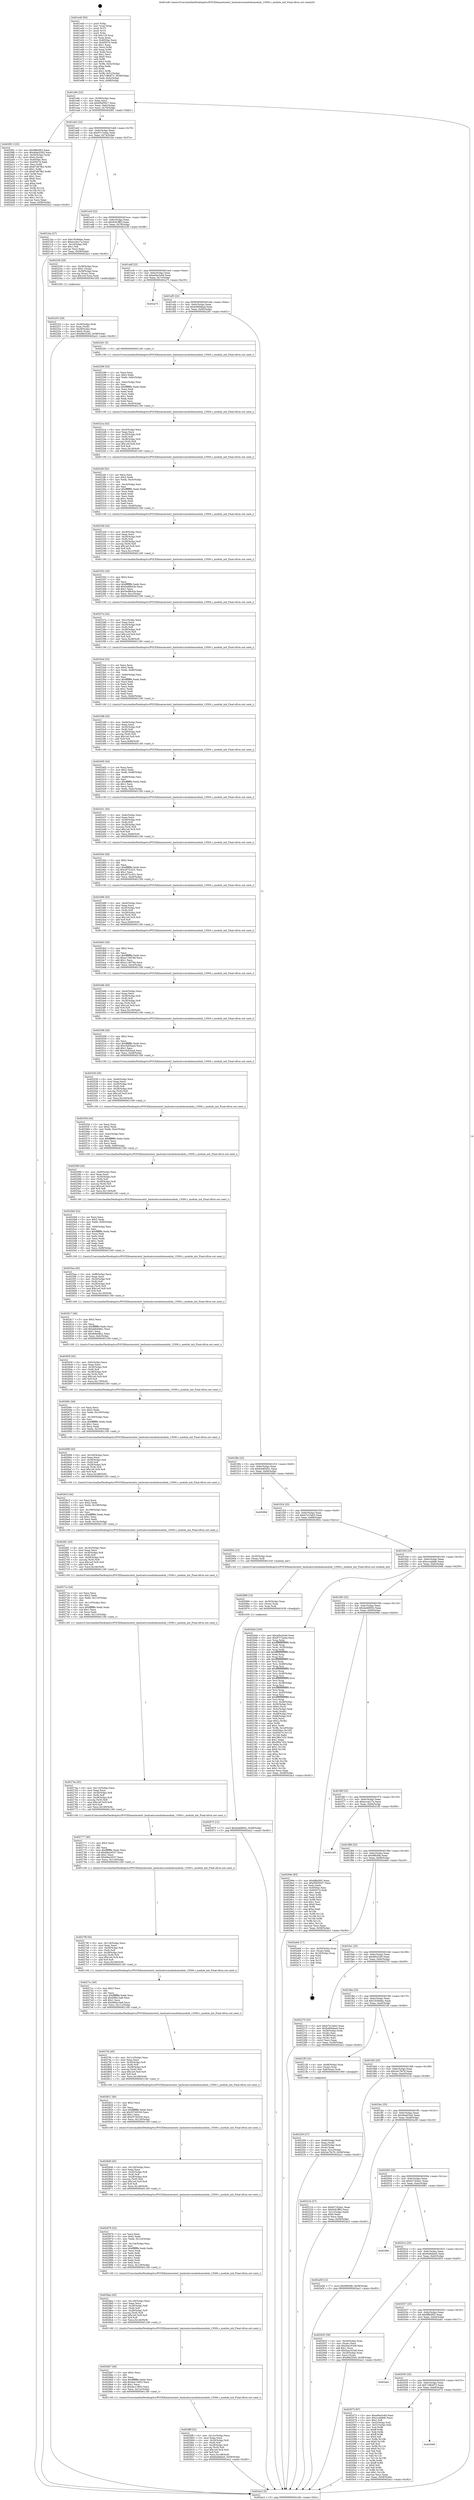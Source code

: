 digraph "0x401e40" {
  label = "0x401e40 (/mnt/c/Users/mathe/Desktop/tcc/POCII/binaries/extr_hashcatsrcmodulesmodule_13500.c_module_init_Final-ollvm.out::main(0))"
  labelloc = "t"
  node[shape=record]

  Entry [label="",width=0.3,height=0.3,shape=circle,fillcolor=black,style=filled]
  "0x401e9c" [label="{
     0x401e9c [23]\l
     | [instrs]\l
     &nbsp;&nbsp;0x401e9c \<+3\>: mov -0x58(%rbp),%eax\l
     &nbsp;&nbsp;0x401e9f \<+2\>: mov %eax,%ecx\l
     &nbsp;&nbsp;0x401ea1 \<+6\>: sub $0x95bf3027,%ecx\l
     &nbsp;&nbsp;0x401ea7 \<+3\>: mov %eax,-0x6c(%rbp)\l
     &nbsp;&nbsp;0x401eaa \<+3\>: mov %ecx,-0x70(%rbp)\l
     &nbsp;&nbsp;0x401ead \<+6\>: je 00000000004029f1 \<main+0xbb1\>\l
  }"]
  "0x4029f1" [label="{
     0x4029f1 [103]\l
     | [instrs]\l
     &nbsp;&nbsp;0x4029f1 \<+5\>: mov $0x6ffa5f02,%eax\l
     &nbsp;&nbsp;0x4029f6 \<+5\>: mov $0x46ad25d2,%ecx\l
     &nbsp;&nbsp;0x4029fb \<+4\>: mov -0x50(%rbp),%rdx\l
     &nbsp;&nbsp;0x4029ff \<+6\>: movl $0x0,(%rdx)\l
     &nbsp;&nbsp;0x402a05 \<+7\>: mov 0x4050ac,%esi\l
     &nbsp;&nbsp;0x402a0c \<+7\>: mov 0x405074,%edi\l
     &nbsp;&nbsp;0x402a13 \<+3\>: mov %esi,%r8d\l
     &nbsp;&nbsp;0x402a16 \<+7\>: add $0x87a87fb2,%r8d\l
     &nbsp;&nbsp;0x402a1d \<+4\>: sub $0x1,%r8d\l
     &nbsp;&nbsp;0x402a21 \<+7\>: sub $0x87a87fb2,%r8d\l
     &nbsp;&nbsp;0x402a28 \<+4\>: imul %r8d,%esi\l
     &nbsp;&nbsp;0x402a2c \<+3\>: and $0x1,%esi\l
     &nbsp;&nbsp;0x402a2f \<+3\>: cmp $0x0,%esi\l
     &nbsp;&nbsp;0x402a32 \<+4\>: sete %r9b\l
     &nbsp;&nbsp;0x402a36 \<+3\>: cmp $0xa,%edi\l
     &nbsp;&nbsp;0x402a39 \<+4\>: setl %r10b\l
     &nbsp;&nbsp;0x402a3d \<+3\>: mov %r9b,%r11b\l
     &nbsp;&nbsp;0x402a40 \<+3\>: and %r10b,%r11b\l
     &nbsp;&nbsp;0x402a43 \<+3\>: xor %r10b,%r9b\l
     &nbsp;&nbsp;0x402a46 \<+3\>: or %r9b,%r11b\l
     &nbsp;&nbsp;0x402a49 \<+4\>: test $0x1,%r11b\l
     &nbsp;&nbsp;0x402a4d \<+3\>: cmovne %ecx,%eax\l
     &nbsp;&nbsp;0x402a50 \<+3\>: mov %eax,-0x58(%rbp)\l
     &nbsp;&nbsp;0x402a53 \<+5\>: jmp 0000000000402ac2 \<main+0xc82\>\l
  }"]
  "0x401eb3" [label="{
     0x401eb3 [22]\l
     | [instrs]\l
     &nbsp;&nbsp;0x401eb3 \<+5\>: jmp 0000000000401eb8 \<main+0x78\>\l
     &nbsp;&nbsp;0x401eb8 \<+3\>: mov -0x6c(%rbp),%eax\l
     &nbsp;&nbsp;0x401ebb \<+5\>: sub $0x97c7a44a,%eax\l
     &nbsp;&nbsp;0x401ec0 \<+3\>: mov %eax,-0x74(%rbp)\l
     &nbsp;&nbsp;0x401ec3 \<+6\>: je 00000000004021ba \<main+0x37a\>\l
  }"]
  Exit [label="",width=0.3,height=0.3,shape=circle,fillcolor=black,style=filled,peripheries=2]
  "0x4021ba" [label="{
     0x4021ba [27]\l
     | [instrs]\l
     &nbsp;&nbsp;0x4021ba \<+5\>: mov $0x1929e8ac,%eax\l
     &nbsp;&nbsp;0x4021bf \<+5\>: mov $0xecc4a17a,%ecx\l
     &nbsp;&nbsp;0x4021c4 \<+3\>: mov -0x1d(%rbp),%dl\l
     &nbsp;&nbsp;0x4021c7 \<+3\>: test $0x1,%dl\l
     &nbsp;&nbsp;0x4021ca \<+3\>: cmovne %ecx,%eax\l
     &nbsp;&nbsp;0x4021cd \<+3\>: mov %eax,-0x58(%rbp)\l
     &nbsp;&nbsp;0x4021d0 \<+5\>: jmp 0000000000402ac2 \<main+0xc82\>\l
  }"]
  "0x401ec9" [label="{
     0x401ec9 [22]\l
     | [instrs]\l
     &nbsp;&nbsp;0x401ec9 \<+5\>: jmp 0000000000401ece \<main+0x8e\>\l
     &nbsp;&nbsp;0x401ece \<+3\>: mov -0x6c(%rbp),%eax\l
     &nbsp;&nbsp;0x401ed1 \<+5\>: sub $0x9c81ff63,%eax\l
     &nbsp;&nbsp;0x401ed6 \<+3\>: mov %eax,-0x78(%rbp)\l
     &nbsp;&nbsp;0x401ed9 \<+6\>: je 0000000000402236 \<main+0x3f6\>\l
  }"]
  "0x402975" [label="{
     0x402975 [12]\l
     | [instrs]\l
     &nbsp;&nbsp;0x402975 \<+7\>: movl $0xda46893c,-0x58(%rbp)\l
     &nbsp;&nbsp;0x40297c \<+5\>: jmp 0000000000402ac2 \<main+0xc82\>\l
  }"]
  "0x402236" [label="{
     0x402236 [29]\l
     | [instrs]\l
     &nbsp;&nbsp;0x402236 \<+4\>: mov -0x38(%rbp),%rax\l
     &nbsp;&nbsp;0x40223a \<+6\>: movl $0x1,(%rax)\l
     &nbsp;&nbsp;0x402240 \<+4\>: mov -0x38(%rbp),%rax\l
     &nbsp;&nbsp;0x402244 \<+3\>: movslq (%rax),%rax\l
     &nbsp;&nbsp;0x402247 \<+7\>: imul $0x1e0,%rax,%rdi\l
     &nbsp;&nbsp;0x40224e \<+5\>: call 0000000000401050 \<malloc@plt\>\l
     | [calls]\l
     &nbsp;&nbsp;0x401050 \{1\} (unknown)\l
  }"]
  "0x401edf" [label="{
     0x401edf [22]\l
     | [instrs]\l
     &nbsp;&nbsp;0x401edf \<+5\>: jmp 0000000000401ee4 \<main+0xa4\>\l
     &nbsp;&nbsp;0x401ee4 \<+3\>: mov -0x6c(%rbp),%eax\l
     &nbsp;&nbsp;0x401ee7 \<+5\>: sub $0xa0ba3c6d,%eax\l
     &nbsp;&nbsp;0x401eec \<+3\>: mov %eax,-0x7c(%rbp)\l
     &nbsp;&nbsp;0x401eef \<+6\>: je 0000000000402a75 \<main+0xc35\>\l
  }"]
  "0x402966" [label="{
     0x402966 [15]\l
     | [instrs]\l
     &nbsp;&nbsp;0x402966 \<+4\>: mov -0x30(%rbp),%rax\l
     &nbsp;&nbsp;0x40296a \<+3\>: mov (%rax),%rax\l
     &nbsp;&nbsp;0x40296d \<+3\>: mov %rax,%rdi\l
     &nbsp;&nbsp;0x402970 \<+5\>: call 0000000000401030 \<free@plt\>\l
     | [calls]\l
     &nbsp;&nbsp;0x401030 \{1\} (unknown)\l
  }"]
  "0x402a75" [label="{
     0x402a75\l
  }", style=dashed]
  "0x401ef5" [label="{
     0x401ef5 [22]\l
     | [instrs]\l
     &nbsp;&nbsp;0x401ef5 \<+5\>: jmp 0000000000401efa \<main+0xba\>\l
     &nbsp;&nbsp;0x401efa \<+3\>: mov -0x6c(%rbp),%eax\l
     &nbsp;&nbsp;0x401efd \<+5\>: sub $0xb4694bad,%eax\l
     &nbsp;&nbsp;0x401f02 \<+3\>: mov %eax,-0x80(%rbp)\l
     &nbsp;&nbsp;0x401f05 \<+6\>: je 0000000000402291 \<main+0x451\>\l
  }"]
  "0x4028ff" [label="{
     0x4028ff [52]\l
     | [instrs]\l
     &nbsp;&nbsp;0x4028ff \<+6\>: mov -0x12c(%rbp),%ecx\l
     &nbsp;&nbsp;0x402905 \<+3\>: imul %eax,%ecx\l
     &nbsp;&nbsp;0x402908 \<+4\>: mov -0x30(%rbp),%r8\l
     &nbsp;&nbsp;0x40290c \<+3\>: mov (%r8),%r8\l
     &nbsp;&nbsp;0x40290f \<+4\>: mov -0x28(%rbp),%r9\l
     &nbsp;&nbsp;0x402913 \<+3\>: movslq (%r9),%r9\l
     &nbsp;&nbsp;0x402916 \<+7\>: imul $0x1e0,%r9,%r9\l
     &nbsp;&nbsp;0x40291d \<+3\>: add %r9,%r8\l
     &nbsp;&nbsp;0x402920 \<+7\>: mov %ecx,0x1d8(%r8)\l
     &nbsp;&nbsp;0x402927 \<+7\>: movl $0x6a4b6ae5,-0x58(%rbp)\l
     &nbsp;&nbsp;0x40292e \<+5\>: jmp 0000000000402ac2 \<main+0xc82\>\l
  }"]
  "0x402291" [label="{
     0x402291 [5]\l
     | [instrs]\l
     &nbsp;&nbsp;0x402291 \<+5\>: call 0000000000401160 \<next_i\>\l
     | [calls]\l
     &nbsp;&nbsp;0x401160 \{1\} (/mnt/c/Users/mathe/Desktop/tcc/POCII/binaries/extr_hashcatsrcmodulesmodule_13500.c_module_init_Final-ollvm.out::next_i)\l
  }"]
  "0x401f0b" [label="{
     0x401f0b [25]\l
     | [instrs]\l
     &nbsp;&nbsp;0x401f0b \<+5\>: jmp 0000000000401f10 \<main+0xd0\>\l
     &nbsp;&nbsp;0x401f10 \<+3\>: mov -0x6c(%rbp),%eax\l
     &nbsp;&nbsp;0x401f13 \<+5\>: sub $0xb5e85451,%eax\l
     &nbsp;&nbsp;0x401f18 \<+6\>: mov %eax,-0x84(%rbp)\l
     &nbsp;&nbsp;0x401f1e \<+6\>: je 000000000040298d \<main+0xb4d\>\l
  }"]
  "0x4028d7" [label="{
     0x4028d7 [40]\l
     | [instrs]\l
     &nbsp;&nbsp;0x4028d7 \<+5\>: mov $0x2,%ecx\l
     &nbsp;&nbsp;0x4028dc \<+1\>: cltd\l
     &nbsp;&nbsp;0x4028dd \<+2\>: idiv %ecx\l
     &nbsp;&nbsp;0x4028df \<+6\>: imul $0xfffffffe,%edx,%ecx\l
     &nbsp;&nbsp;0x4028e5 \<+6\>: add $0x4ec13852,%ecx\l
     &nbsp;&nbsp;0x4028eb \<+3\>: add $0x1,%ecx\l
     &nbsp;&nbsp;0x4028ee \<+6\>: sub $0x4ec13852,%ecx\l
     &nbsp;&nbsp;0x4028f4 \<+6\>: mov %ecx,-0x12c(%rbp)\l
     &nbsp;&nbsp;0x4028fa \<+5\>: call 0000000000401160 \<next_i\>\l
     | [calls]\l
     &nbsp;&nbsp;0x401160 \{1\} (/mnt/c/Users/mathe/Desktop/tcc/POCII/binaries/extr_hashcatsrcmodulesmodule_13500.c_module_init_Final-ollvm.out::next_i)\l
  }"]
  "0x40298d" [label="{
     0x40298d\l
  }", style=dashed]
  "0x401f24" [label="{
     0x401f24 [25]\l
     | [instrs]\l
     &nbsp;&nbsp;0x401f24 \<+5\>: jmp 0000000000401f29 \<main+0xe9\>\l
     &nbsp;&nbsp;0x401f29 \<+3\>: mov -0x6c(%rbp),%eax\l
     &nbsp;&nbsp;0x401f2c \<+5\>: sub $0xb7e15e63,%eax\l
     &nbsp;&nbsp;0x401f31 \<+6\>: mov %eax,-0x88(%rbp)\l
     &nbsp;&nbsp;0x401f37 \<+6\>: je 000000000040295a \<main+0xb1a\>\l
  }"]
  "0x4028aa" [label="{
     0x4028aa [45]\l
     | [instrs]\l
     &nbsp;&nbsp;0x4028aa \<+6\>: mov -0x128(%rbp),%ecx\l
     &nbsp;&nbsp;0x4028b0 \<+3\>: imul %eax,%ecx\l
     &nbsp;&nbsp;0x4028b3 \<+4\>: mov -0x30(%rbp),%r8\l
     &nbsp;&nbsp;0x4028b7 \<+3\>: mov (%r8),%r8\l
     &nbsp;&nbsp;0x4028ba \<+4\>: mov -0x28(%rbp),%r9\l
     &nbsp;&nbsp;0x4028be \<+3\>: movslq (%r9),%r9\l
     &nbsp;&nbsp;0x4028c1 \<+7\>: imul $0x1e0,%r9,%r9\l
     &nbsp;&nbsp;0x4028c8 \<+3\>: add %r9,%r8\l
     &nbsp;&nbsp;0x4028cb \<+7\>: mov %ecx,0x1d4(%r8)\l
     &nbsp;&nbsp;0x4028d2 \<+5\>: call 0000000000401160 \<next_i\>\l
     | [calls]\l
     &nbsp;&nbsp;0x401160 \{1\} (/mnt/c/Users/mathe/Desktop/tcc/POCII/binaries/extr_hashcatsrcmodulesmodule_13500.c_module_init_Final-ollvm.out::next_i)\l
  }"]
  "0x40295a" [label="{
     0x40295a [12]\l
     | [instrs]\l
     &nbsp;&nbsp;0x40295a \<+4\>: mov -0x30(%rbp),%rax\l
     &nbsp;&nbsp;0x40295e \<+3\>: mov (%rax),%rdi\l
     &nbsp;&nbsp;0x402961 \<+5\>: call 00000000004013c0 \<module_init\>\l
     | [calls]\l
     &nbsp;&nbsp;0x4013c0 \{1\} (/mnt/c/Users/mathe/Desktop/tcc/POCII/binaries/extr_hashcatsrcmodulesmodule_13500.c_module_init_Final-ollvm.out::module_init)\l
  }"]
  "0x401f3d" [label="{
     0x401f3d [25]\l
     | [instrs]\l
     &nbsp;&nbsp;0x401f3d \<+5\>: jmp 0000000000401f42 \<main+0x102\>\l
     &nbsp;&nbsp;0x401f42 \<+3\>: mov -0x6c(%rbp),%eax\l
     &nbsp;&nbsp;0x401f45 \<+5\>: sub $0xcccebb8c,%eax\l
     &nbsp;&nbsp;0x401f4a \<+6\>: mov %eax,-0x8c(%rbp)\l
     &nbsp;&nbsp;0x401f50 \<+6\>: je 00000000004020d4 \<main+0x294\>\l
  }"]
  "0x402876" [label="{
     0x402876 [52]\l
     | [instrs]\l
     &nbsp;&nbsp;0x402876 \<+2\>: xor %ecx,%ecx\l
     &nbsp;&nbsp;0x402878 \<+5\>: mov $0x2,%edx\l
     &nbsp;&nbsp;0x40287d \<+6\>: mov %edx,-0x124(%rbp)\l
     &nbsp;&nbsp;0x402883 \<+1\>: cltd\l
     &nbsp;&nbsp;0x402884 \<+6\>: mov -0x124(%rbp),%esi\l
     &nbsp;&nbsp;0x40288a \<+2\>: idiv %esi\l
     &nbsp;&nbsp;0x40288c \<+6\>: imul $0xfffffffe,%edx,%edx\l
     &nbsp;&nbsp;0x402892 \<+2\>: mov %ecx,%edi\l
     &nbsp;&nbsp;0x402894 \<+2\>: sub %edx,%edi\l
     &nbsp;&nbsp;0x402896 \<+2\>: mov %ecx,%edx\l
     &nbsp;&nbsp;0x402898 \<+3\>: sub $0x1,%edx\l
     &nbsp;&nbsp;0x40289b \<+2\>: add %edx,%edi\l
     &nbsp;&nbsp;0x40289d \<+2\>: sub %edi,%ecx\l
     &nbsp;&nbsp;0x40289f \<+6\>: mov %ecx,-0x128(%rbp)\l
     &nbsp;&nbsp;0x4028a5 \<+5\>: call 0000000000401160 \<next_i\>\l
     | [calls]\l
     &nbsp;&nbsp;0x401160 \{1\} (/mnt/c/Users/mathe/Desktop/tcc/POCII/binaries/extr_hashcatsrcmodulesmodule_13500.c_module_init_Final-ollvm.out::next_i)\l
  }"]
  "0x4020d4" [label="{
     0x4020d4 [230]\l
     | [instrs]\l
     &nbsp;&nbsp;0x4020d4 \<+5\>: mov $0xa0ba3c6d,%eax\l
     &nbsp;&nbsp;0x4020d9 \<+5\>: mov $0x97c7a44a,%ecx\l
     &nbsp;&nbsp;0x4020de \<+3\>: mov %rsp,%rdx\l
     &nbsp;&nbsp;0x4020e1 \<+4\>: add $0xfffffffffffffff0,%rdx\l
     &nbsp;&nbsp;0x4020e5 \<+3\>: mov %rdx,%rsp\l
     &nbsp;&nbsp;0x4020e8 \<+4\>: mov %rdx,-0x50(%rbp)\l
     &nbsp;&nbsp;0x4020ec \<+3\>: mov %rsp,%rdx\l
     &nbsp;&nbsp;0x4020ef \<+4\>: add $0xfffffffffffffff0,%rdx\l
     &nbsp;&nbsp;0x4020f3 \<+3\>: mov %rdx,%rsp\l
     &nbsp;&nbsp;0x4020f6 \<+3\>: mov %rsp,%rsi\l
     &nbsp;&nbsp;0x4020f9 \<+4\>: add $0xfffffffffffffff0,%rsi\l
     &nbsp;&nbsp;0x4020fd \<+3\>: mov %rsi,%rsp\l
     &nbsp;&nbsp;0x402100 \<+4\>: mov %rsi,-0x48(%rbp)\l
     &nbsp;&nbsp;0x402104 \<+3\>: mov %rsp,%rsi\l
     &nbsp;&nbsp;0x402107 \<+4\>: add $0xfffffffffffffff0,%rsi\l
     &nbsp;&nbsp;0x40210b \<+3\>: mov %rsi,%rsp\l
     &nbsp;&nbsp;0x40210e \<+4\>: mov %rsi,-0x40(%rbp)\l
     &nbsp;&nbsp;0x402112 \<+3\>: mov %rsp,%rsi\l
     &nbsp;&nbsp;0x402115 \<+4\>: add $0xfffffffffffffff0,%rsi\l
     &nbsp;&nbsp;0x402119 \<+3\>: mov %rsi,%rsp\l
     &nbsp;&nbsp;0x40211c \<+4\>: mov %rsi,-0x38(%rbp)\l
     &nbsp;&nbsp;0x402120 \<+3\>: mov %rsp,%rsi\l
     &nbsp;&nbsp;0x402123 \<+4\>: add $0xfffffffffffffff0,%rsi\l
     &nbsp;&nbsp;0x402127 \<+3\>: mov %rsi,%rsp\l
     &nbsp;&nbsp;0x40212a \<+4\>: mov %rsi,-0x30(%rbp)\l
     &nbsp;&nbsp;0x40212e \<+3\>: mov %rsp,%rsi\l
     &nbsp;&nbsp;0x402131 \<+4\>: add $0xfffffffffffffff0,%rsi\l
     &nbsp;&nbsp;0x402135 \<+3\>: mov %rsi,%rsp\l
     &nbsp;&nbsp;0x402138 \<+4\>: mov %rsi,-0x28(%rbp)\l
     &nbsp;&nbsp;0x40213c \<+4\>: mov -0x50(%rbp),%rsi\l
     &nbsp;&nbsp;0x402140 \<+6\>: movl $0x0,(%rsi)\l
     &nbsp;&nbsp;0x402146 \<+3\>: mov -0x5c(%rbp),%edi\l
     &nbsp;&nbsp;0x402149 \<+2\>: mov %edi,(%rdx)\l
     &nbsp;&nbsp;0x40214b \<+4\>: mov -0x48(%rbp),%rsi\l
     &nbsp;&nbsp;0x40214f \<+4\>: mov -0x68(%rbp),%r8\l
     &nbsp;&nbsp;0x402153 \<+3\>: mov %r8,(%rsi)\l
     &nbsp;&nbsp;0x402156 \<+3\>: cmpl $0x2,(%rdx)\l
     &nbsp;&nbsp;0x402159 \<+4\>: setne %r9b\l
     &nbsp;&nbsp;0x40215d \<+4\>: and $0x1,%r9b\l
     &nbsp;&nbsp;0x402161 \<+4\>: mov %r9b,-0x1d(%rbp)\l
     &nbsp;&nbsp;0x402165 \<+8\>: mov 0x4050ac,%r10d\l
     &nbsp;&nbsp;0x40216d \<+8\>: mov 0x405074,%r11d\l
     &nbsp;&nbsp;0x402175 \<+3\>: mov %r10d,%ebx\l
     &nbsp;&nbsp;0x402178 \<+6\>: add $0x2f6a7432,%ebx\l
     &nbsp;&nbsp;0x40217e \<+3\>: sub $0x1,%ebx\l
     &nbsp;&nbsp;0x402181 \<+6\>: sub $0x2f6a7432,%ebx\l
     &nbsp;&nbsp;0x402187 \<+4\>: imul %ebx,%r10d\l
     &nbsp;&nbsp;0x40218b \<+4\>: and $0x1,%r10d\l
     &nbsp;&nbsp;0x40218f \<+4\>: cmp $0x0,%r10d\l
     &nbsp;&nbsp;0x402193 \<+4\>: sete %r9b\l
     &nbsp;&nbsp;0x402197 \<+4\>: cmp $0xa,%r11d\l
     &nbsp;&nbsp;0x40219b \<+4\>: setl %r14b\l
     &nbsp;&nbsp;0x40219f \<+3\>: mov %r9b,%r15b\l
     &nbsp;&nbsp;0x4021a2 \<+3\>: and %r14b,%r15b\l
     &nbsp;&nbsp;0x4021a5 \<+3\>: xor %r14b,%r9b\l
     &nbsp;&nbsp;0x4021a8 \<+3\>: or %r9b,%r15b\l
     &nbsp;&nbsp;0x4021ab \<+4\>: test $0x1,%r15b\l
     &nbsp;&nbsp;0x4021af \<+3\>: cmovne %ecx,%eax\l
     &nbsp;&nbsp;0x4021b2 \<+3\>: mov %eax,-0x58(%rbp)\l
     &nbsp;&nbsp;0x4021b5 \<+5\>: jmp 0000000000402ac2 \<main+0xc82\>\l
  }"]
  "0x401f56" [label="{
     0x401f56 [25]\l
     | [instrs]\l
     &nbsp;&nbsp;0x401f56 \<+5\>: jmp 0000000000401f5b \<main+0x11b\>\l
     &nbsp;&nbsp;0x401f5b \<+3\>: mov -0x6c(%rbp),%eax\l
     &nbsp;&nbsp;0x401f5e \<+5\>: sub $0xda46893c,%eax\l
     &nbsp;&nbsp;0x401f63 \<+6\>: mov %eax,-0x90(%rbp)\l
     &nbsp;&nbsp;0x401f69 \<+6\>: je 000000000040299e \<main+0xb5e\>\l
  }"]
  "0x402849" [label="{
     0x402849 [45]\l
     | [instrs]\l
     &nbsp;&nbsp;0x402849 \<+6\>: mov -0x120(%rbp),%ecx\l
     &nbsp;&nbsp;0x40284f \<+3\>: imul %eax,%ecx\l
     &nbsp;&nbsp;0x402852 \<+4\>: mov -0x30(%rbp),%r8\l
     &nbsp;&nbsp;0x402856 \<+3\>: mov (%r8),%r8\l
     &nbsp;&nbsp;0x402859 \<+4\>: mov -0x28(%rbp),%r9\l
     &nbsp;&nbsp;0x40285d \<+3\>: movslq (%r9),%r9\l
     &nbsp;&nbsp;0x402860 \<+7\>: imul $0x1e0,%r9,%r9\l
     &nbsp;&nbsp;0x402867 \<+3\>: add %r9,%r8\l
     &nbsp;&nbsp;0x40286a \<+7\>: mov %ecx,0x1d0(%r8)\l
     &nbsp;&nbsp;0x402871 \<+5\>: call 0000000000401160 \<next_i\>\l
     | [calls]\l
     &nbsp;&nbsp;0x401160 \{1\} (/mnt/c/Users/mathe/Desktop/tcc/POCII/binaries/extr_hashcatsrcmodulesmodule_13500.c_module_init_Final-ollvm.out::next_i)\l
  }"]
  "0x40299e" [label="{
     0x40299e [83]\l
     | [instrs]\l
     &nbsp;&nbsp;0x40299e \<+5\>: mov $0x6ffa5f02,%eax\l
     &nbsp;&nbsp;0x4029a3 \<+5\>: mov $0x95bf3027,%ecx\l
     &nbsp;&nbsp;0x4029a8 \<+2\>: xor %edx,%edx\l
     &nbsp;&nbsp;0x4029aa \<+7\>: mov 0x4050ac,%esi\l
     &nbsp;&nbsp;0x4029b1 \<+7\>: mov 0x405074,%edi\l
     &nbsp;&nbsp;0x4029b8 \<+3\>: sub $0x1,%edx\l
     &nbsp;&nbsp;0x4029bb \<+3\>: mov %esi,%r8d\l
     &nbsp;&nbsp;0x4029be \<+3\>: add %edx,%r8d\l
     &nbsp;&nbsp;0x4029c1 \<+4\>: imul %r8d,%esi\l
     &nbsp;&nbsp;0x4029c5 \<+3\>: and $0x1,%esi\l
     &nbsp;&nbsp;0x4029c8 \<+3\>: cmp $0x0,%esi\l
     &nbsp;&nbsp;0x4029cb \<+4\>: sete %r9b\l
     &nbsp;&nbsp;0x4029cf \<+3\>: cmp $0xa,%edi\l
     &nbsp;&nbsp;0x4029d2 \<+4\>: setl %r10b\l
     &nbsp;&nbsp;0x4029d6 \<+3\>: mov %r9b,%r11b\l
     &nbsp;&nbsp;0x4029d9 \<+3\>: and %r10b,%r11b\l
     &nbsp;&nbsp;0x4029dc \<+3\>: xor %r10b,%r9b\l
     &nbsp;&nbsp;0x4029df \<+3\>: or %r9b,%r11b\l
     &nbsp;&nbsp;0x4029e2 \<+4\>: test $0x1,%r11b\l
     &nbsp;&nbsp;0x4029e6 \<+3\>: cmovne %ecx,%eax\l
     &nbsp;&nbsp;0x4029e9 \<+3\>: mov %eax,-0x58(%rbp)\l
     &nbsp;&nbsp;0x4029ec \<+5\>: jmp 0000000000402ac2 \<main+0xc82\>\l
  }"]
  "0x401f6f" [label="{
     0x401f6f [25]\l
     | [instrs]\l
     &nbsp;&nbsp;0x401f6f \<+5\>: jmp 0000000000401f74 \<main+0x134\>\l
     &nbsp;&nbsp;0x401f74 \<+3\>: mov -0x6c(%rbp),%eax\l
     &nbsp;&nbsp;0x401f77 \<+5\>: sub $0xecc4a17a,%eax\l
     &nbsp;&nbsp;0x401f7c \<+6\>: mov %eax,-0x94(%rbp)\l
     &nbsp;&nbsp;0x401f82 \<+6\>: je 00000000004021d5 \<main+0x395\>\l
  }"]
  "0x402821" [label="{
     0x402821 [40]\l
     | [instrs]\l
     &nbsp;&nbsp;0x402821 \<+5\>: mov $0x2,%ecx\l
     &nbsp;&nbsp;0x402826 \<+1\>: cltd\l
     &nbsp;&nbsp;0x402827 \<+2\>: idiv %ecx\l
     &nbsp;&nbsp;0x402829 \<+6\>: imul $0xfffffffe,%edx,%ecx\l
     &nbsp;&nbsp;0x40282f \<+6\>: sub $0x557d2550,%ecx\l
     &nbsp;&nbsp;0x402835 \<+3\>: add $0x1,%ecx\l
     &nbsp;&nbsp;0x402838 \<+6\>: add $0x557d2550,%ecx\l
     &nbsp;&nbsp;0x40283e \<+6\>: mov %ecx,-0x120(%rbp)\l
     &nbsp;&nbsp;0x402844 \<+5\>: call 0000000000401160 \<next_i\>\l
     | [calls]\l
     &nbsp;&nbsp;0x401160 \{1\} (/mnt/c/Users/mathe/Desktop/tcc/POCII/binaries/extr_hashcatsrcmodulesmodule_13500.c_module_init_Final-ollvm.out::next_i)\l
  }"]
  "0x4021d5" [label="{
     0x4021d5\l
  }", style=dashed]
  "0x401f88" [label="{
     0x401f88 [25]\l
     | [instrs]\l
     &nbsp;&nbsp;0x401f88 \<+5\>: jmp 0000000000401f8d \<main+0x14d\>\l
     &nbsp;&nbsp;0x401f8d \<+3\>: mov -0x6c(%rbp),%eax\l
     &nbsp;&nbsp;0x401f90 \<+5\>: sub $0x98fcfdb,%eax\l
     &nbsp;&nbsp;0x401f95 \<+6\>: mov %eax,-0x98(%rbp)\l
     &nbsp;&nbsp;0x401f9b \<+6\>: je 0000000000402a64 \<main+0xc24\>\l
  }"]
  "0x4027f4" [label="{
     0x4027f4 [45]\l
     | [instrs]\l
     &nbsp;&nbsp;0x4027f4 \<+6\>: mov -0x11c(%rbp),%ecx\l
     &nbsp;&nbsp;0x4027fa \<+3\>: imul %eax,%ecx\l
     &nbsp;&nbsp;0x4027fd \<+4\>: mov -0x30(%rbp),%r8\l
     &nbsp;&nbsp;0x402801 \<+3\>: mov (%r8),%r8\l
     &nbsp;&nbsp;0x402804 \<+4\>: mov -0x28(%rbp),%r9\l
     &nbsp;&nbsp;0x402808 \<+3\>: movslq (%r9),%r9\l
     &nbsp;&nbsp;0x40280b \<+7\>: imul $0x1e0,%r9,%r9\l
     &nbsp;&nbsp;0x402812 \<+3\>: add %r9,%r8\l
     &nbsp;&nbsp;0x402815 \<+7\>: mov %ecx,0x198(%r8)\l
     &nbsp;&nbsp;0x40281c \<+5\>: call 0000000000401160 \<next_i\>\l
     | [calls]\l
     &nbsp;&nbsp;0x401160 \{1\} (/mnt/c/Users/mathe/Desktop/tcc/POCII/binaries/extr_hashcatsrcmodulesmodule_13500.c_module_init_Final-ollvm.out::next_i)\l
  }"]
  "0x402a64" [label="{
     0x402a64 [17]\l
     | [instrs]\l
     &nbsp;&nbsp;0x402a64 \<+4\>: mov -0x50(%rbp),%rax\l
     &nbsp;&nbsp;0x402a68 \<+2\>: mov (%rax),%eax\l
     &nbsp;&nbsp;0x402a6a \<+4\>: lea -0x18(%rbp),%rsp\l
     &nbsp;&nbsp;0x402a6e \<+1\>: pop %rbx\l
     &nbsp;&nbsp;0x402a6f \<+2\>: pop %r14\l
     &nbsp;&nbsp;0x402a71 \<+2\>: pop %r15\l
     &nbsp;&nbsp;0x402a73 \<+1\>: pop %rbp\l
     &nbsp;&nbsp;0x402a74 \<+1\>: ret\l
  }"]
  "0x401fa1" [label="{
     0x401fa1 [25]\l
     | [instrs]\l
     &nbsp;&nbsp;0x401fa1 \<+5\>: jmp 0000000000401fa6 \<main+0x166\>\l
     &nbsp;&nbsp;0x401fa6 \<+3\>: mov -0x6c(%rbp),%eax\l
     &nbsp;&nbsp;0x401fa9 \<+5\>: sub $0x9bb3240,%eax\l
     &nbsp;&nbsp;0x401fae \<+6\>: mov %eax,-0x9c(%rbp)\l
     &nbsp;&nbsp;0x401fb4 \<+6\>: je 0000000000402270 \<main+0x430\>\l
  }"]
  "0x4027cc" [label="{
     0x4027cc [40]\l
     | [instrs]\l
     &nbsp;&nbsp;0x4027cc \<+5\>: mov $0x2,%ecx\l
     &nbsp;&nbsp;0x4027d1 \<+1\>: cltd\l
     &nbsp;&nbsp;0x4027d2 \<+2\>: idiv %ecx\l
     &nbsp;&nbsp;0x4027d4 \<+6\>: imul $0xfffffffe,%edx,%ecx\l
     &nbsp;&nbsp;0x4027da \<+6\>: sub $0xb99a14a8,%ecx\l
     &nbsp;&nbsp;0x4027e0 \<+3\>: add $0x1,%ecx\l
     &nbsp;&nbsp;0x4027e3 \<+6\>: add $0xb99a14a8,%ecx\l
     &nbsp;&nbsp;0x4027e9 \<+6\>: mov %ecx,-0x11c(%rbp)\l
     &nbsp;&nbsp;0x4027ef \<+5\>: call 0000000000401160 \<next_i\>\l
     | [calls]\l
     &nbsp;&nbsp;0x401160 \{1\} (/mnt/c/Users/mathe/Desktop/tcc/POCII/binaries/extr_hashcatsrcmodulesmodule_13500.c_module_init_Final-ollvm.out::next_i)\l
  }"]
  "0x402270" [label="{
     0x402270 [33]\l
     | [instrs]\l
     &nbsp;&nbsp;0x402270 \<+5\>: mov $0xb7e15e63,%eax\l
     &nbsp;&nbsp;0x402275 \<+5\>: mov $0xb4694bad,%ecx\l
     &nbsp;&nbsp;0x40227a \<+4\>: mov -0x28(%rbp),%rdx\l
     &nbsp;&nbsp;0x40227e \<+2\>: mov (%rdx),%esi\l
     &nbsp;&nbsp;0x402280 \<+4\>: mov -0x38(%rbp),%rdx\l
     &nbsp;&nbsp;0x402284 \<+2\>: cmp (%rdx),%esi\l
     &nbsp;&nbsp;0x402286 \<+3\>: cmovl %ecx,%eax\l
     &nbsp;&nbsp;0x402289 \<+3\>: mov %eax,-0x58(%rbp)\l
     &nbsp;&nbsp;0x40228c \<+5\>: jmp 0000000000402ac2 \<main+0xc82\>\l
  }"]
  "0x401fba" [label="{
     0x401fba [25]\l
     | [instrs]\l
     &nbsp;&nbsp;0x401fba \<+5\>: jmp 0000000000401fbf \<main+0x17f\>\l
     &nbsp;&nbsp;0x401fbf \<+3\>: mov -0x6c(%rbp),%eax\l
     &nbsp;&nbsp;0x401fc2 \<+5\>: sub $0x1929e8ac,%eax\l
     &nbsp;&nbsp;0x401fc7 \<+6\>: mov %eax,-0xa0(%rbp)\l
     &nbsp;&nbsp;0x401fcd \<+6\>: je 00000000004021f0 \<main+0x3b0\>\l
  }"]
  "0x40279f" [label="{
     0x40279f [45]\l
     | [instrs]\l
     &nbsp;&nbsp;0x40279f \<+6\>: mov -0x118(%rbp),%ecx\l
     &nbsp;&nbsp;0x4027a5 \<+3\>: imul %eax,%ecx\l
     &nbsp;&nbsp;0x4027a8 \<+4\>: mov -0x30(%rbp),%r8\l
     &nbsp;&nbsp;0x4027ac \<+3\>: mov (%r8),%r8\l
     &nbsp;&nbsp;0x4027af \<+4\>: mov -0x28(%rbp),%r9\l
     &nbsp;&nbsp;0x4027b3 \<+3\>: movslq (%r9),%r9\l
     &nbsp;&nbsp;0x4027b6 \<+7\>: imul $0x1e0,%r9,%r9\l
     &nbsp;&nbsp;0x4027bd \<+3\>: add %r9,%r8\l
     &nbsp;&nbsp;0x4027c0 \<+7\>: mov %ecx,0x194(%r8)\l
     &nbsp;&nbsp;0x4027c7 \<+5\>: call 0000000000401160 \<next_i\>\l
     | [calls]\l
     &nbsp;&nbsp;0x401160 \{1\} (/mnt/c/Users/mathe/Desktop/tcc/POCII/binaries/extr_hashcatsrcmodulesmodule_13500.c_module_init_Final-ollvm.out::next_i)\l
  }"]
  "0x4021f0" [label="{
     0x4021f0 [16]\l
     | [instrs]\l
     &nbsp;&nbsp;0x4021f0 \<+4\>: mov -0x48(%rbp),%rax\l
     &nbsp;&nbsp;0x4021f4 \<+3\>: mov (%rax),%rax\l
     &nbsp;&nbsp;0x4021f7 \<+4\>: mov 0x8(%rax),%rdi\l
     &nbsp;&nbsp;0x4021fb \<+5\>: call 0000000000401060 \<atoi@plt\>\l
     | [calls]\l
     &nbsp;&nbsp;0x401060 \{1\} (unknown)\l
  }"]
  "0x401fd3" [label="{
     0x401fd3 [25]\l
     | [instrs]\l
     &nbsp;&nbsp;0x401fd3 \<+5\>: jmp 0000000000401fd8 \<main+0x198\>\l
     &nbsp;&nbsp;0x401fd8 \<+3\>: mov -0x6c(%rbp),%eax\l
     &nbsp;&nbsp;0x401fdb \<+5\>: sub $0x2ec7fe78,%eax\l
     &nbsp;&nbsp;0x401fe0 \<+6\>: mov %eax,-0xa4(%rbp)\l
     &nbsp;&nbsp;0x401fe6 \<+6\>: je 000000000040221b \<main+0x3db\>\l
  }"]
  "0x402777" [label="{
     0x402777 [40]\l
     | [instrs]\l
     &nbsp;&nbsp;0x402777 \<+5\>: mov $0x2,%ecx\l
     &nbsp;&nbsp;0x40277c \<+1\>: cltd\l
     &nbsp;&nbsp;0x40277d \<+2\>: idiv %ecx\l
     &nbsp;&nbsp;0x40277f \<+6\>: imul $0xfffffffe,%edx,%ecx\l
     &nbsp;&nbsp;0x402785 \<+6\>: sub $0xb8a2d337,%ecx\l
     &nbsp;&nbsp;0x40278b \<+3\>: add $0x1,%ecx\l
     &nbsp;&nbsp;0x40278e \<+6\>: add $0xb8a2d337,%ecx\l
     &nbsp;&nbsp;0x402794 \<+6\>: mov %ecx,-0x118(%rbp)\l
     &nbsp;&nbsp;0x40279a \<+5\>: call 0000000000401160 \<next_i\>\l
     | [calls]\l
     &nbsp;&nbsp;0x401160 \{1\} (/mnt/c/Users/mathe/Desktop/tcc/POCII/binaries/extr_hashcatsrcmodulesmodule_13500.c_module_init_Final-ollvm.out::next_i)\l
  }"]
  "0x40221b" [label="{
     0x40221b [27]\l
     | [instrs]\l
     &nbsp;&nbsp;0x40221b \<+5\>: mov $0x62742ba1,%eax\l
     &nbsp;&nbsp;0x402220 \<+5\>: mov $0x9c81ff63,%ecx\l
     &nbsp;&nbsp;0x402225 \<+3\>: mov -0x1c(%rbp),%edx\l
     &nbsp;&nbsp;0x402228 \<+3\>: cmp $0x0,%edx\l
     &nbsp;&nbsp;0x40222b \<+3\>: cmove %ecx,%eax\l
     &nbsp;&nbsp;0x40222e \<+3\>: mov %eax,-0x58(%rbp)\l
     &nbsp;&nbsp;0x402231 \<+5\>: jmp 0000000000402ac2 \<main+0xc82\>\l
  }"]
  "0x401fec" [label="{
     0x401fec [25]\l
     | [instrs]\l
     &nbsp;&nbsp;0x401fec \<+5\>: jmp 0000000000401ff1 \<main+0x1b1\>\l
     &nbsp;&nbsp;0x401ff1 \<+3\>: mov -0x6c(%rbp),%eax\l
     &nbsp;&nbsp;0x401ff4 \<+5\>: sub $0x46ad25d2,%eax\l
     &nbsp;&nbsp;0x401ff9 \<+6\>: mov %eax,-0xa8(%rbp)\l
     &nbsp;&nbsp;0x401fff \<+6\>: je 0000000000402a58 \<main+0xc18\>\l
  }"]
  "0x40274a" [label="{
     0x40274a [45]\l
     | [instrs]\l
     &nbsp;&nbsp;0x40274a \<+6\>: mov -0x114(%rbp),%ecx\l
     &nbsp;&nbsp;0x402750 \<+3\>: imul %eax,%ecx\l
     &nbsp;&nbsp;0x402753 \<+4\>: mov -0x30(%rbp),%r8\l
     &nbsp;&nbsp;0x402757 \<+3\>: mov (%r8),%r8\l
     &nbsp;&nbsp;0x40275a \<+4\>: mov -0x28(%rbp),%r9\l
     &nbsp;&nbsp;0x40275e \<+3\>: movslq (%r9),%r9\l
     &nbsp;&nbsp;0x402761 \<+7\>: imul $0x1e0,%r9,%r9\l
     &nbsp;&nbsp;0x402768 \<+3\>: add %r9,%r8\l
     &nbsp;&nbsp;0x40276b \<+7\>: mov %ecx,0x190(%r8)\l
     &nbsp;&nbsp;0x402772 \<+5\>: call 0000000000401160 \<next_i\>\l
     | [calls]\l
     &nbsp;&nbsp;0x401160 \{1\} (/mnt/c/Users/mathe/Desktop/tcc/POCII/binaries/extr_hashcatsrcmodulesmodule_13500.c_module_init_Final-ollvm.out::next_i)\l
  }"]
  "0x402a58" [label="{
     0x402a58 [12]\l
     | [instrs]\l
     &nbsp;&nbsp;0x402a58 \<+7\>: movl $0x98fcfdb,-0x58(%rbp)\l
     &nbsp;&nbsp;0x402a5f \<+5\>: jmp 0000000000402ac2 \<main+0xc82\>\l
  }"]
  "0x402005" [label="{
     0x402005 [25]\l
     | [instrs]\l
     &nbsp;&nbsp;0x402005 \<+5\>: jmp 000000000040200a \<main+0x1ca\>\l
     &nbsp;&nbsp;0x40200a \<+3\>: mov -0x6c(%rbp),%eax\l
     &nbsp;&nbsp;0x40200d \<+5\>: sub $0x62742ba1,%eax\l
     &nbsp;&nbsp;0x402012 \<+6\>: mov %eax,-0xac(%rbp)\l
     &nbsp;&nbsp;0x402018 \<+6\>: je 0000000000402981 \<main+0xb41\>\l
  }"]
  "0x40271e" [label="{
     0x40271e [44]\l
     | [instrs]\l
     &nbsp;&nbsp;0x40271e \<+2\>: xor %ecx,%ecx\l
     &nbsp;&nbsp;0x402720 \<+5\>: mov $0x2,%edx\l
     &nbsp;&nbsp;0x402725 \<+6\>: mov %edx,-0x110(%rbp)\l
     &nbsp;&nbsp;0x40272b \<+1\>: cltd\l
     &nbsp;&nbsp;0x40272c \<+6\>: mov -0x110(%rbp),%esi\l
     &nbsp;&nbsp;0x402732 \<+2\>: idiv %esi\l
     &nbsp;&nbsp;0x402734 \<+6\>: imul $0xfffffffe,%edx,%edx\l
     &nbsp;&nbsp;0x40273a \<+3\>: sub $0x1,%ecx\l
     &nbsp;&nbsp;0x40273d \<+2\>: sub %ecx,%edx\l
     &nbsp;&nbsp;0x40273f \<+6\>: mov %edx,-0x114(%rbp)\l
     &nbsp;&nbsp;0x402745 \<+5\>: call 0000000000401160 \<next_i\>\l
     | [calls]\l
     &nbsp;&nbsp;0x401160 \{1\} (/mnt/c/Users/mathe/Desktop/tcc/POCII/binaries/extr_hashcatsrcmodulesmodule_13500.c_module_init_Final-ollvm.out::next_i)\l
  }"]
  "0x402981" [label="{
     0x402981\l
  }", style=dashed]
  "0x40201e" [label="{
     0x40201e [25]\l
     | [instrs]\l
     &nbsp;&nbsp;0x40201e \<+5\>: jmp 0000000000402023 \<main+0x1e3\>\l
     &nbsp;&nbsp;0x402023 \<+3\>: mov -0x6c(%rbp),%eax\l
     &nbsp;&nbsp;0x402026 \<+5\>: sub $0x6a4b6ae5,%eax\l
     &nbsp;&nbsp;0x40202b \<+6\>: mov %eax,-0xb0(%rbp)\l
     &nbsp;&nbsp;0x402031 \<+6\>: je 0000000000402933 \<main+0xaf3\>\l
  }"]
  "0x4026f1" [label="{
     0x4026f1 [45]\l
     | [instrs]\l
     &nbsp;&nbsp;0x4026f1 \<+6\>: mov -0x10c(%rbp),%ecx\l
     &nbsp;&nbsp;0x4026f7 \<+3\>: imul %eax,%ecx\l
     &nbsp;&nbsp;0x4026fa \<+4\>: mov -0x30(%rbp),%r8\l
     &nbsp;&nbsp;0x4026fe \<+3\>: mov (%r8),%r8\l
     &nbsp;&nbsp;0x402701 \<+4\>: mov -0x28(%rbp),%r9\l
     &nbsp;&nbsp;0x402705 \<+3\>: movslq (%r9),%r9\l
     &nbsp;&nbsp;0x402708 \<+7\>: imul $0x1e0,%r9,%r9\l
     &nbsp;&nbsp;0x40270f \<+3\>: add %r9,%r8\l
     &nbsp;&nbsp;0x402712 \<+7\>: mov %ecx,0x18c(%r8)\l
     &nbsp;&nbsp;0x402719 \<+5\>: call 0000000000401160 \<next_i\>\l
     | [calls]\l
     &nbsp;&nbsp;0x401160 \{1\} (/mnt/c/Users/mathe/Desktop/tcc/POCII/binaries/extr_hashcatsrcmodulesmodule_13500.c_module_init_Final-ollvm.out::next_i)\l
  }"]
  "0x402933" [label="{
     0x402933 [39]\l
     | [instrs]\l
     &nbsp;&nbsp;0x402933 \<+4\>: mov -0x28(%rbp),%rax\l
     &nbsp;&nbsp;0x402937 \<+2\>: mov (%rax),%ecx\l
     &nbsp;&nbsp;0x402939 \<+6\>: sub $0x5aa161b8,%ecx\l
     &nbsp;&nbsp;0x40293f \<+3\>: add $0x1,%ecx\l
     &nbsp;&nbsp;0x402942 \<+6\>: add $0x5aa161b8,%ecx\l
     &nbsp;&nbsp;0x402948 \<+4\>: mov -0x28(%rbp),%rax\l
     &nbsp;&nbsp;0x40294c \<+2\>: mov %ecx,(%rax)\l
     &nbsp;&nbsp;0x40294e \<+7\>: movl $0x9bb3240,-0x58(%rbp)\l
     &nbsp;&nbsp;0x402955 \<+5\>: jmp 0000000000402ac2 \<main+0xc82\>\l
  }"]
  "0x402037" [label="{
     0x402037 [25]\l
     | [instrs]\l
     &nbsp;&nbsp;0x402037 \<+5\>: jmp 000000000040203c \<main+0x1fc\>\l
     &nbsp;&nbsp;0x40203c \<+3\>: mov -0x6c(%rbp),%eax\l
     &nbsp;&nbsp;0x40203f \<+5\>: sub $0x6ffa5f02,%eax\l
     &nbsp;&nbsp;0x402044 \<+6\>: mov %eax,-0xb4(%rbp)\l
     &nbsp;&nbsp;0x40204a \<+6\>: je 0000000000402ab1 \<main+0xc71\>\l
  }"]
  "0x4026c5" [label="{
     0x4026c5 [44]\l
     | [instrs]\l
     &nbsp;&nbsp;0x4026c5 \<+2\>: xor %ecx,%ecx\l
     &nbsp;&nbsp;0x4026c7 \<+5\>: mov $0x2,%edx\l
     &nbsp;&nbsp;0x4026cc \<+6\>: mov %edx,-0x108(%rbp)\l
     &nbsp;&nbsp;0x4026d2 \<+1\>: cltd\l
     &nbsp;&nbsp;0x4026d3 \<+6\>: mov -0x108(%rbp),%esi\l
     &nbsp;&nbsp;0x4026d9 \<+2\>: idiv %esi\l
     &nbsp;&nbsp;0x4026db \<+6\>: imul $0xfffffffe,%edx,%edx\l
     &nbsp;&nbsp;0x4026e1 \<+3\>: sub $0x1,%ecx\l
     &nbsp;&nbsp;0x4026e4 \<+2\>: sub %ecx,%edx\l
     &nbsp;&nbsp;0x4026e6 \<+6\>: mov %edx,-0x10c(%rbp)\l
     &nbsp;&nbsp;0x4026ec \<+5\>: call 0000000000401160 \<next_i\>\l
     | [calls]\l
     &nbsp;&nbsp;0x401160 \{1\} (/mnt/c/Users/mathe/Desktop/tcc/POCII/binaries/extr_hashcatsrcmodulesmodule_13500.c_module_init_Final-ollvm.out::next_i)\l
  }"]
  "0x402ab1" [label="{
     0x402ab1\l
  }", style=dashed]
  "0x402050" [label="{
     0x402050 [25]\l
     | [instrs]\l
     &nbsp;&nbsp;0x402050 \<+5\>: jmp 0000000000402055 \<main+0x215\>\l
     &nbsp;&nbsp;0x402055 \<+3\>: mov -0x6c(%rbp),%eax\l
     &nbsp;&nbsp;0x402058 \<+5\>: sub $0x7c964f73,%eax\l
     &nbsp;&nbsp;0x40205d \<+6\>: mov %eax,-0xb8(%rbp)\l
     &nbsp;&nbsp;0x402063 \<+6\>: je 0000000000402073 \<main+0x233\>\l
  }"]
  "0x402698" [label="{
     0x402698 [45]\l
     | [instrs]\l
     &nbsp;&nbsp;0x402698 \<+6\>: mov -0x104(%rbp),%ecx\l
     &nbsp;&nbsp;0x40269e \<+3\>: imul %eax,%ecx\l
     &nbsp;&nbsp;0x4026a1 \<+4\>: mov -0x30(%rbp),%r8\l
     &nbsp;&nbsp;0x4026a5 \<+3\>: mov (%r8),%r8\l
     &nbsp;&nbsp;0x4026a8 \<+4\>: mov -0x28(%rbp),%r9\l
     &nbsp;&nbsp;0x4026ac \<+3\>: movslq (%r9),%r9\l
     &nbsp;&nbsp;0x4026af \<+7\>: imul $0x1e0,%r9,%r9\l
     &nbsp;&nbsp;0x4026b6 \<+3\>: add %r9,%r8\l
     &nbsp;&nbsp;0x4026b9 \<+7\>: mov %ecx,0x188(%r8)\l
     &nbsp;&nbsp;0x4026c0 \<+5\>: call 0000000000401160 \<next_i\>\l
     | [calls]\l
     &nbsp;&nbsp;0x401160 \{1\} (/mnt/c/Users/mathe/Desktop/tcc/POCII/binaries/extr_hashcatsrcmodulesmodule_13500.c_module_init_Final-ollvm.out::next_i)\l
  }"]
  "0x402073" [label="{
     0x402073 [97]\l
     | [instrs]\l
     &nbsp;&nbsp;0x402073 \<+5\>: mov $0xa0ba3c6d,%eax\l
     &nbsp;&nbsp;0x402078 \<+5\>: mov $0xcccebb8c,%ecx\l
     &nbsp;&nbsp;0x40207d \<+2\>: mov $0x1,%dl\l
     &nbsp;&nbsp;0x40207f \<+4\>: mov -0x52(%rbp),%sil\l
     &nbsp;&nbsp;0x402083 \<+4\>: mov -0x51(%rbp),%dil\l
     &nbsp;&nbsp;0x402087 \<+3\>: mov %sil,%r8b\l
     &nbsp;&nbsp;0x40208a \<+4\>: xor $0xff,%r8b\l
     &nbsp;&nbsp;0x40208e \<+3\>: mov %dil,%r9b\l
     &nbsp;&nbsp;0x402091 \<+4\>: xor $0xff,%r9b\l
     &nbsp;&nbsp;0x402095 \<+3\>: xor $0x0,%dl\l
     &nbsp;&nbsp;0x402098 \<+3\>: mov %r8b,%r10b\l
     &nbsp;&nbsp;0x40209b \<+4\>: and $0x0,%r10b\l
     &nbsp;&nbsp;0x40209f \<+3\>: and %dl,%sil\l
     &nbsp;&nbsp;0x4020a2 \<+3\>: mov %r9b,%r11b\l
     &nbsp;&nbsp;0x4020a5 \<+4\>: and $0x0,%r11b\l
     &nbsp;&nbsp;0x4020a9 \<+3\>: and %dl,%dil\l
     &nbsp;&nbsp;0x4020ac \<+3\>: or %sil,%r10b\l
     &nbsp;&nbsp;0x4020af \<+3\>: or %dil,%r11b\l
     &nbsp;&nbsp;0x4020b2 \<+3\>: xor %r11b,%r10b\l
     &nbsp;&nbsp;0x4020b5 \<+3\>: or %r9b,%r8b\l
     &nbsp;&nbsp;0x4020b8 \<+4\>: xor $0xff,%r8b\l
     &nbsp;&nbsp;0x4020bc \<+3\>: or $0x0,%dl\l
     &nbsp;&nbsp;0x4020bf \<+3\>: and %dl,%r8b\l
     &nbsp;&nbsp;0x4020c2 \<+3\>: or %r8b,%r10b\l
     &nbsp;&nbsp;0x4020c5 \<+4\>: test $0x1,%r10b\l
     &nbsp;&nbsp;0x4020c9 \<+3\>: cmovne %ecx,%eax\l
     &nbsp;&nbsp;0x4020cc \<+3\>: mov %eax,-0x58(%rbp)\l
     &nbsp;&nbsp;0x4020cf \<+5\>: jmp 0000000000402ac2 \<main+0xc82\>\l
  }"]
  "0x402069" [label="{
     0x402069\l
  }", style=dashed]
  "0x402ac2" [label="{
     0x402ac2 [5]\l
     | [instrs]\l
     &nbsp;&nbsp;0x402ac2 \<+5\>: jmp 0000000000401e9c \<main+0x5c\>\l
  }"]
  "0x401e40" [label="{
     0x401e40 [92]\l
     | [instrs]\l
     &nbsp;&nbsp;0x401e40 \<+1\>: push %rbp\l
     &nbsp;&nbsp;0x401e41 \<+3\>: mov %rsp,%rbp\l
     &nbsp;&nbsp;0x401e44 \<+2\>: push %r15\l
     &nbsp;&nbsp;0x401e46 \<+2\>: push %r14\l
     &nbsp;&nbsp;0x401e48 \<+1\>: push %rbx\l
     &nbsp;&nbsp;0x401e49 \<+7\>: sub $0x118,%rsp\l
     &nbsp;&nbsp;0x401e50 \<+2\>: xor %eax,%eax\l
     &nbsp;&nbsp;0x401e52 \<+7\>: mov 0x4050ac,%ecx\l
     &nbsp;&nbsp;0x401e59 \<+7\>: mov 0x405074,%edx\l
     &nbsp;&nbsp;0x401e60 \<+3\>: sub $0x1,%eax\l
     &nbsp;&nbsp;0x401e63 \<+3\>: mov %ecx,%r8d\l
     &nbsp;&nbsp;0x401e66 \<+3\>: add %eax,%r8d\l
     &nbsp;&nbsp;0x401e69 \<+4\>: imul %r8d,%ecx\l
     &nbsp;&nbsp;0x401e6d \<+3\>: and $0x1,%ecx\l
     &nbsp;&nbsp;0x401e70 \<+3\>: cmp $0x0,%ecx\l
     &nbsp;&nbsp;0x401e73 \<+4\>: sete %r9b\l
     &nbsp;&nbsp;0x401e77 \<+4\>: and $0x1,%r9b\l
     &nbsp;&nbsp;0x401e7b \<+4\>: mov %r9b,-0x52(%rbp)\l
     &nbsp;&nbsp;0x401e7f \<+3\>: cmp $0xa,%edx\l
     &nbsp;&nbsp;0x401e82 \<+4\>: setl %r9b\l
     &nbsp;&nbsp;0x401e86 \<+4\>: and $0x1,%r9b\l
     &nbsp;&nbsp;0x401e8a \<+4\>: mov %r9b,-0x51(%rbp)\l
     &nbsp;&nbsp;0x401e8e \<+7\>: movl $0x7c964f73,-0x58(%rbp)\l
     &nbsp;&nbsp;0x401e95 \<+3\>: mov %edi,-0x5c(%rbp)\l
     &nbsp;&nbsp;0x401e98 \<+4\>: mov %rsi,-0x68(%rbp)\l
  }"]
  "0x402200" [label="{
     0x402200 [27]\l
     | [instrs]\l
     &nbsp;&nbsp;0x402200 \<+4\>: mov -0x40(%rbp),%rdi\l
     &nbsp;&nbsp;0x402204 \<+2\>: mov %eax,(%rdi)\l
     &nbsp;&nbsp;0x402206 \<+4\>: mov -0x40(%rbp),%rdi\l
     &nbsp;&nbsp;0x40220a \<+2\>: mov (%rdi),%eax\l
     &nbsp;&nbsp;0x40220c \<+3\>: mov %eax,-0x1c(%rbp)\l
     &nbsp;&nbsp;0x40220f \<+7\>: movl $0x2ec7fe78,-0x58(%rbp)\l
     &nbsp;&nbsp;0x402216 \<+5\>: jmp 0000000000402ac2 \<main+0xc82\>\l
  }"]
  "0x402253" [label="{
     0x402253 [29]\l
     | [instrs]\l
     &nbsp;&nbsp;0x402253 \<+4\>: mov -0x30(%rbp),%rdi\l
     &nbsp;&nbsp;0x402257 \<+3\>: mov %rax,(%rdi)\l
     &nbsp;&nbsp;0x40225a \<+4\>: mov -0x28(%rbp),%rax\l
     &nbsp;&nbsp;0x40225e \<+6\>: movl $0x0,(%rax)\l
     &nbsp;&nbsp;0x402264 \<+7\>: movl $0x9bb3240,-0x58(%rbp)\l
     &nbsp;&nbsp;0x40226b \<+5\>: jmp 0000000000402ac2 \<main+0xc82\>\l
  }"]
  "0x402296" [label="{
     0x402296 [52]\l
     | [instrs]\l
     &nbsp;&nbsp;0x402296 \<+2\>: xor %ecx,%ecx\l
     &nbsp;&nbsp;0x402298 \<+5\>: mov $0x2,%edx\l
     &nbsp;&nbsp;0x40229d \<+6\>: mov %edx,-0xbc(%rbp)\l
     &nbsp;&nbsp;0x4022a3 \<+1\>: cltd\l
     &nbsp;&nbsp;0x4022a4 \<+6\>: mov -0xbc(%rbp),%esi\l
     &nbsp;&nbsp;0x4022aa \<+2\>: idiv %esi\l
     &nbsp;&nbsp;0x4022ac \<+6\>: imul $0xfffffffe,%edx,%edx\l
     &nbsp;&nbsp;0x4022b2 \<+2\>: mov %ecx,%edi\l
     &nbsp;&nbsp;0x4022b4 \<+2\>: sub %edx,%edi\l
     &nbsp;&nbsp;0x4022b6 \<+2\>: mov %ecx,%edx\l
     &nbsp;&nbsp;0x4022b8 \<+3\>: sub $0x1,%edx\l
     &nbsp;&nbsp;0x4022bb \<+2\>: add %edx,%edi\l
     &nbsp;&nbsp;0x4022bd \<+2\>: sub %edi,%ecx\l
     &nbsp;&nbsp;0x4022bf \<+6\>: mov %ecx,-0xc0(%rbp)\l
     &nbsp;&nbsp;0x4022c5 \<+5\>: call 0000000000401160 \<next_i\>\l
     | [calls]\l
     &nbsp;&nbsp;0x401160 \{1\} (/mnt/c/Users/mathe/Desktop/tcc/POCII/binaries/extr_hashcatsrcmodulesmodule_13500.c_module_init_Final-ollvm.out::next_i)\l
  }"]
  "0x4022ca" [label="{
     0x4022ca [42]\l
     | [instrs]\l
     &nbsp;&nbsp;0x4022ca \<+6\>: mov -0xc0(%rbp),%ecx\l
     &nbsp;&nbsp;0x4022d0 \<+3\>: imul %eax,%ecx\l
     &nbsp;&nbsp;0x4022d3 \<+4\>: mov -0x30(%rbp),%r8\l
     &nbsp;&nbsp;0x4022d7 \<+3\>: mov (%r8),%r8\l
     &nbsp;&nbsp;0x4022da \<+4\>: mov -0x28(%rbp),%r9\l
     &nbsp;&nbsp;0x4022de \<+3\>: movslq (%r9),%r9\l
     &nbsp;&nbsp;0x4022e1 \<+7\>: imul $0x1e0,%r9,%r9\l
     &nbsp;&nbsp;0x4022e8 \<+3\>: add %r9,%r8\l
     &nbsp;&nbsp;0x4022eb \<+4\>: mov %ecx,0x18(%r8)\l
     &nbsp;&nbsp;0x4022ef \<+5\>: call 0000000000401160 \<next_i\>\l
     | [calls]\l
     &nbsp;&nbsp;0x401160 \{1\} (/mnt/c/Users/mathe/Desktop/tcc/POCII/binaries/extr_hashcatsrcmodulesmodule_13500.c_module_init_Final-ollvm.out::next_i)\l
  }"]
  "0x4022f4" [label="{
     0x4022f4 [52]\l
     | [instrs]\l
     &nbsp;&nbsp;0x4022f4 \<+2\>: xor %ecx,%ecx\l
     &nbsp;&nbsp;0x4022f6 \<+5\>: mov $0x2,%edx\l
     &nbsp;&nbsp;0x4022fb \<+6\>: mov %edx,-0xc4(%rbp)\l
     &nbsp;&nbsp;0x402301 \<+1\>: cltd\l
     &nbsp;&nbsp;0x402302 \<+6\>: mov -0xc4(%rbp),%esi\l
     &nbsp;&nbsp;0x402308 \<+2\>: idiv %esi\l
     &nbsp;&nbsp;0x40230a \<+6\>: imul $0xfffffffe,%edx,%edx\l
     &nbsp;&nbsp;0x402310 \<+2\>: mov %ecx,%edi\l
     &nbsp;&nbsp;0x402312 \<+2\>: sub %edx,%edi\l
     &nbsp;&nbsp;0x402314 \<+2\>: mov %ecx,%edx\l
     &nbsp;&nbsp;0x402316 \<+3\>: sub $0x1,%edx\l
     &nbsp;&nbsp;0x402319 \<+2\>: add %edx,%edi\l
     &nbsp;&nbsp;0x40231b \<+2\>: sub %edi,%ecx\l
     &nbsp;&nbsp;0x40231d \<+6\>: mov %ecx,-0xc8(%rbp)\l
     &nbsp;&nbsp;0x402323 \<+5\>: call 0000000000401160 \<next_i\>\l
     | [calls]\l
     &nbsp;&nbsp;0x401160 \{1\} (/mnt/c/Users/mathe/Desktop/tcc/POCII/binaries/extr_hashcatsrcmodulesmodule_13500.c_module_init_Final-ollvm.out::next_i)\l
  }"]
  "0x402328" [label="{
     0x402328 [42]\l
     | [instrs]\l
     &nbsp;&nbsp;0x402328 \<+6\>: mov -0xc8(%rbp),%ecx\l
     &nbsp;&nbsp;0x40232e \<+3\>: imul %eax,%ecx\l
     &nbsp;&nbsp;0x402331 \<+4\>: mov -0x30(%rbp),%r8\l
     &nbsp;&nbsp;0x402335 \<+3\>: mov (%r8),%r8\l
     &nbsp;&nbsp;0x402338 \<+4\>: mov -0x28(%rbp),%r9\l
     &nbsp;&nbsp;0x40233c \<+3\>: movslq (%r9),%r9\l
     &nbsp;&nbsp;0x40233f \<+7\>: imul $0x1e0,%r9,%r9\l
     &nbsp;&nbsp;0x402346 \<+3\>: add %r9,%r8\l
     &nbsp;&nbsp;0x402349 \<+4\>: mov %ecx,0x1c(%r8)\l
     &nbsp;&nbsp;0x40234d \<+5\>: call 0000000000401160 \<next_i\>\l
     | [calls]\l
     &nbsp;&nbsp;0x401160 \{1\} (/mnt/c/Users/mathe/Desktop/tcc/POCII/binaries/extr_hashcatsrcmodulesmodule_13500.c_module_init_Final-ollvm.out::next_i)\l
  }"]
  "0x402352" [label="{
     0x402352 [40]\l
     | [instrs]\l
     &nbsp;&nbsp;0x402352 \<+5\>: mov $0x2,%ecx\l
     &nbsp;&nbsp;0x402357 \<+1\>: cltd\l
     &nbsp;&nbsp;0x402358 \<+2\>: idiv %ecx\l
     &nbsp;&nbsp;0x40235a \<+6\>: imul $0xfffffffe,%edx,%ecx\l
     &nbsp;&nbsp;0x402360 \<+6\>: add $0x5ed8b42e,%ecx\l
     &nbsp;&nbsp;0x402366 \<+3\>: add $0x1,%ecx\l
     &nbsp;&nbsp;0x402369 \<+6\>: sub $0x5ed8b42e,%ecx\l
     &nbsp;&nbsp;0x40236f \<+6\>: mov %ecx,-0xcc(%rbp)\l
     &nbsp;&nbsp;0x402375 \<+5\>: call 0000000000401160 \<next_i\>\l
     | [calls]\l
     &nbsp;&nbsp;0x401160 \{1\} (/mnt/c/Users/mathe/Desktop/tcc/POCII/binaries/extr_hashcatsrcmodulesmodule_13500.c_module_init_Final-ollvm.out::next_i)\l
  }"]
  "0x40237a" [label="{
     0x40237a [42]\l
     | [instrs]\l
     &nbsp;&nbsp;0x40237a \<+6\>: mov -0xcc(%rbp),%ecx\l
     &nbsp;&nbsp;0x402380 \<+3\>: imul %eax,%ecx\l
     &nbsp;&nbsp;0x402383 \<+4\>: mov -0x30(%rbp),%r8\l
     &nbsp;&nbsp;0x402387 \<+3\>: mov (%r8),%r8\l
     &nbsp;&nbsp;0x40238a \<+4\>: mov -0x28(%rbp),%r9\l
     &nbsp;&nbsp;0x40238e \<+3\>: movslq (%r9),%r9\l
     &nbsp;&nbsp;0x402391 \<+7\>: imul $0x1e0,%r9,%r9\l
     &nbsp;&nbsp;0x402398 \<+3\>: add %r9,%r8\l
     &nbsp;&nbsp;0x40239b \<+4\>: mov %ecx,0x28(%r8)\l
     &nbsp;&nbsp;0x40239f \<+5\>: call 0000000000401160 \<next_i\>\l
     | [calls]\l
     &nbsp;&nbsp;0x401160 \{1\} (/mnt/c/Users/mathe/Desktop/tcc/POCII/binaries/extr_hashcatsrcmodulesmodule_13500.c_module_init_Final-ollvm.out::next_i)\l
  }"]
  "0x4023a4" [label="{
     0x4023a4 [52]\l
     | [instrs]\l
     &nbsp;&nbsp;0x4023a4 \<+2\>: xor %ecx,%ecx\l
     &nbsp;&nbsp;0x4023a6 \<+5\>: mov $0x2,%edx\l
     &nbsp;&nbsp;0x4023ab \<+6\>: mov %edx,-0xd0(%rbp)\l
     &nbsp;&nbsp;0x4023b1 \<+1\>: cltd\l
     &nbsp;&nbsp;0x4023b2 \<+6\>: mov -0xd0(%rbp),%esi\l
     &nbsp;&nbsp;0x4023b8 \<+2\>: idiv %esi\l
     &nbsp;&nbsp;0x4023ba \<+6\>: imul $0xfffffffe,%edx,%edx\l
     &nbsp;&nbsp;0x4023c0 \<+2\>: mov %ecx,%edi\l
     &nbsp;&nbsp;0x4023c2 \<+2\>: sub %edx,%edi\l
     &nbsp;&nbsp;0x4023c4 \<+2\>: mov %ecx,%edx\l
     &nbsp;&nbsp;0x4023c6 \<+3\>: sub $0x1,%edx\l
     &nbsp;&nbsp;0x4023c9 \<+2\>: add %edx,%edi\l
     &nbsp;&nbsp;0x4023cb \<+2\>: sub %edi,%ecx\l
     &nbsp;&nbsp;0x4023cd \<+6\>: mov %ecx,-0xd4(%rbp)\l
     &nbsp;&nbsp;0x4023d3 \<+5\>: call 0000000000401160 \<next_i\>\l
     | [calls]\l
     &nbsp;&nbsp;0x401160 \{1\} (/mnt/c/Users/mathe/Desktop/tcc/POCII/binaries/extr_hashcatsrcmodulesmodule_13500.c_module_init_Final-ollvm.out::next_i)\l
  }"]
  "0x4023d8" [label="{
     0x4023d8 [45]\l
     | [instrs]\l
     &nbsp;&nbsp;0x4023d8 \<+6\>: mov -0xd4(%rbp),%ecx\l
     &nbsp;&nbsp;0x4023de \<+3\>: imul %eax,%ecx\l
     &nbsp;&nbsp;0x4023e1 \<+4\>: mov -0x30(%rbp),%r8\l
     &nbsp;&nbsp;0x4023e5 \<+3\>: mov (%r8),%r8\l
     &nbsp;&nbsp;0x4023e8 \<+4\>: mov -0x28(%rbp),%r9\l
     &nbsp;&nbsp;0x4023ec \<+3\>: movslq (%r9),%r9\l
     &nbsp;&nbsp;0x4023ef \<+7\>: imul $0x1e0,%r9,%r9\l
     &nbsp;&nbsp;0x4023f6 \<+3\>: add %r9,%r8\l
     &nbsp;&nbsp;0x4023f9 \<+7\>: mov %ecx,0x80(%r8)\l
     &nbsp;&nbsp;0x402400 \<+5\>: call 0000000000401160 \<next_i\>\l
     | [calls]\l
     &nbsp;&nbsp;0x401160 \{1\} (/mnt/c/Users/mathe/Desktop/tcc/POCII/binaries/extr_hashcatsrcmodulesmodule_13500.c_module_init_Final-ollvm.out::next_i)\l
  }"]
  "0x402405" [label="{
     0x402405 [44]\l
     | [instrs]\l
     &nbsp;&nbsp;0x402405 \<+2\>: xor %ecx,%ecx\l
     &nbsp;&nbsp;0x402407 \<+5\>: mov $0x2,%edx\l
     &nbsp;&nbsp;0x40240c \<+6\>: mov %edx,-0xd8(%rbp)\l
     &nbsp;&nbsp;0x402412 \<+1\>: cltd\l
     &nbsp;&nbsp;0x402413 \<+6\>: mov -0xd8(%rbp),%esi\l
     &nbsp;&nbsp;0x402419 \<+2\>: idiv %esi\l
     &nbsp;&nbsp;0x40241b \<+6\>: imul $0xfffffffe,%edx,%edx\l
     &nbsp;&nbsp;0x402421 \<+3\>: sub $0x1,%ecx\l
     &nbsp;&nbsp;0x402424 \<+2\>: sub %ecx,%edx\l
     &nbsp;&nbsp;0x402426 \<+6\>: mov %edx,-0xdc(%rbp)\l
     &nbsp;&nbsp;0x40242c \<+5\>: call 0000000000401160 \<next_i\>\l
     | [calls]\l
     &nbsp;&nbsp;0x401160 \{1\} (/mnt/c/Users/mathe/Desktop/tcc/POCII/binaries/extr_hashcatsrcmodulesmodule_13500.c_module_init_Final-ollvm.out::next_i)\l
  }"]
  "0x402431" [label="{
     0x402431 [45]\l
     | [instrs]\l
     &nbsp;&nbsp;0x402431 \<+6\>: mov -0xdc(%rbp),%ecx\l
     &nbsp;&nbsp;0x402437 \<+3\>: imul %eax,%ecx\l
     &nbsp;&nbsp;0x40243a \<+4\>: mov -0x30(%rbp),%r8\l
     &nbsp;&nbsp;0x40243e \<+3\>: mov (%r8),%r8\l
     &nbsp;&nbsp;0x402441 \<+4\>: mov -0x28(%rbp),%r9\l
     &nbsp;&nbsp;0x402445 \<+3\>: movslq (%r9),%r9\l
     &nbsp;&nbsp;0x402448 \<+7\>: imul $0x1e0,%r9,%r9\l
     &nbsp;&nbsp;0x40244f \<+3\>: add %r9,%r8\l
     &nbsp;&nbsp;0x402452 \<+7\>: mov %ecx,0x84(%r8)\l
     &nbsp;&nbsp;0x402459 \<+5\>: call 0000000000401160 \<next_i\>\l
     | [calls]\l
     &nbsp;&nbsp;0x401160 \{1\} (/mnt/c/Users/mathe/Desktop/tcc/POCII/binaries/extr_hashcatsrcmodulesmodule_13500.c_module_init_Final-ollvm.out::next_i)\l
  }"]
  "0x40245e" [label="{
     0x40245e [40]\l
     | [instrs]\l
     &nbsp;&nbsp;0x40245e \<+5\>: mov $0x2,%ecx\l
     &nbsp;&nbsp;0x402463 \<+1\>: cltd\l
     &nbsp;&nbsp;0x402464 \<+2\>: idiv %ecx\l
     &nbsp;&nbsp;0x402466 \<+6\>: imul $0xfffffffe,%edx,%ecx\l
     &nbsp;&nbsp;0x40246c \<+6\>: sub $0x2072c431,%ecx\l
     &nbsp;&nbsp;0x402472 \<+3\>: add $0x1,%ecx\l
     &nbsp;&nbsp;0x402475 \<+6\>: add $0x2072c431,%ecx\l
     &nbsp;&nbsp;0x40247b \<+6\>: mov %ecx,-0xe0(%rbp)\l
     &nbsp;&nbsp;0x402481 \<+5\>: call 0000000000401160 \<next_i\>\l
     | [calls]\l
     &nbsp;&nbsp;0x401160 \{1\} (/mnt/c/Users/mathe/Desktop/tcc/POCII/binaries/extr_hashcatsrcmodulesmodule_13500.c_module_init_Final-ollvm.out::next_i)\l
  }"]
  "0x402486" [label="{
     0x402486 [45]\l
     | [instrs]\l
     &nbsp;&nbsp;0x402486 \<+6\>: mov -0xe0(%rbp),%ecx\l
     &nbsp;&nbsp;0x40248c \<+3\>: imul %eax,%ecx\l
     &nbsp;&nbsp;0x40248f \<+4\>: mov -0x30(%rbp),%r8\l
     &nbsp;&nbsp;0x402493 \<+3\>: mov (%r8),%r8\l
     &nbsp;&nbsp;0x402496 \<+4\>: mov -0x28(%rbp),%r9\l
     &nbsp;&nbsp;0x40249a \<+3\>: movslq (%r9),%r9\l
     &nbsp;&nbsp;0x40249d \<+7\>: imul $0x1e0,%r9,%r9\l
     &nbsp;&nbsp;0x4024a4 \<+3\>: add %r9,%r8\l
     &nbsp;&nbsp;0x4024a7 \<+7\>: mov %ecx,0x90(%r8)\l
     &nbsp;&nbsp;0x4024ae \<+5\>: call 0000000000401160 \<next_i\>\l
     | [calls]\l
     &nbsp;&nbsp;0x401160 \{1\} (/mnt/c/Users/mathe/Desktop/tcc/POCII/binaries/extr_hashcatsrcmodulesmodule_13500.c_module_init_Final-ollvm.out::next_i)\l
  }"]
  "0x4024b3" [label="{
     0x4024b3 [40]\l
     | [instrs]\l
     &nbsp;&nbsp;0x4024b3 \<+5\>: mov $0x2,%ecx\l
     &nbsp;&nbsp;0x4024b8 \<+1\>: cltd\l
     &nbsp;&nbsp;0x4024b9 \<+2\>: idiv %ecx\l
     &nbsp;&nbsp;0x4024bb \<+6\>: imul $0xfffffffe,%edx,%ecx\l
     &nbsp;&nbsp;0x4024c1 \<+6\>: sub $0xa119d78d,%ecx\l
     &nbsp;&nbsp;0x4024c7 \<+3\>: add $0x1,%ecx\l
     &nbsp;&nbsp;0x4024ca \<+6\>: add $0xa119d78d,%ecx\l
     &nbsp;&nbsp;0x4024d0 \<+6\>: mov %ecx,-0xe4(%rbp)\l
     &nbsp;&nbsp;0x4024d6 \<+5\>: call 0000000000401160 \<next_i\>\l
     | [calls]\l
     &nbsp;&nbsp;0x401160 \{1\} (/mnt/c/Users/mathe/Desktop/tcc/POCII/binaries/extr_hashcatsrcmodulesmodule_13500.c_module_init_Final-ollvm.out::next_i)\l
  }"]
  "0x4024db" [label="{
     0x4024db [45]\l
     | [instrs]\l
     &nbsp;&nbsp;0x4024db \<+6\>: mov -0xe4(%rbp),%ecx\l
     &nbsp;&nbsp;0x4024e1 \<+3\>: imul %eax,%ecx\l
     &nbsp;&nbsp;0x4024e4 \<+4\>: mov -0x30(%rbp),%r8\l
     &nbsp;&nbsp;0x4024e8 \<+3\>: mov (%r8),%r8\l
     &nbsp;&nbsp;0x4024eb \<+4\>: mov -0x28(%rbp),%r9\l
     &nbsp;&nbsp;0x4024ef \<+3\>: movslq (%r9),%r9\l
     &nbsp;&nbsp;0x4024f2 \<+7\>: imul $0x1e0,%r9,%r9\l
     &nbsp;&nbsp;0x4024f9 \<+3\>: add %r9,%r8\l
     &nbsp;&nbsp;0x4024fc \<+7\>: mov %ecx,0x100(%r8)\l
     &nbsp;&nbsp;0x402503 \<+5\>: call 0000000000401160 \<next_i\>\l
     | [calls]\l
     &nbsp;&nbsp;0x401160 \{1\} (/mnt/c/Users/mathe/Desktop/tcc/POCII/binaries/extr_hashcatsrcmodulesmodule_13500.c_module_init_Final-ollvm.out::next_i)\l
  }"]
  "0x402508" [label="{
     0x402508 [40]\l
     | [instrs]\l
     &nbsp;&nbsp;0x402508 \<+5\>: mov $0x2,%ecx\l
     &nbsp;&nbsp;0x40250d \<+1\>: cltd\l
     &nbsp;&nbsp;0x40250e \<+2\>: idiv %ecx\l
     &nbsp;&nbsp;0x402510 \<+6\>: imul $0xfffffffe,%edx,%ecx\l
     &nbsp;&nbsp;0x402516 \<+6\>: sub $0xc5d55aa4,%ecx\l
     &nbsp;&nbsp;0x40251c \<+3\>: add $0x1,%ecx\l
     &nbsp;&nbsp;0x40251f \<+6\>: add $0xc5d55aa4,%ecx\l
     &nbsp;&nbsp;0x402525 \<+6\>: mov %ecx,-0xe8(%rbp)\l
     &nbsp;&nbsp;0x40252b \<+5\>: call 0000000000401160 \<next_i\>\l
     | [calls]\l
     &nbsp;&nbsp;0x401160 \{1\} (/mnt/c/Users/mathe/Desktop/tcc/POCII/binaries/extr_hashcatsrcmodulesmodule_13500.c_module_init_Final-ollvm.out::next_i)\l
  }"]
  "0x402530" [label="{
     0x402530 [45]\l
     | [instrs]\l
     &nbsp;&nbsp;0x402530 \<+6\>: mov -0xe8(%rbp),%ecx\l
     &nbsp;&nbsp;0x402536 \<+3\>: imul %eax,%ecx\l
     &nbsp;&nbsp;0x402539 \<+4\>: mov -0x30(%rbp),%r8\l
     &nbsp;&nbsp;0x40253d \<+3\>: mov (%r8),%r8\l
     &nbsp;&nbsp;0x402540 \<+4\>: mov -0x28(%rbp),%r9\l
     &nbsp;&nbsp;0x402544 \<+3\>: movslq (%r9),%r9\l
     &nbsp;&nbsp;0x402547 \<+7\>: imul $0x1e0,%r9,%r9\l
     &nbsp;&nbsp;0x40254e \<+3\>: add %r9,%r8\l
     &nbsp;&nbsp;0x402551 \<+7\>: mov %ecx,0x104(%r8)\l
     &nbsp;&nbsp;0x402558 \<+5\>: call 0000000000401160 \<next_i\>\l
     | [calls]\l
     &nbsp;&nbsp;0x401160 \{1\} (/mnt/c/Users/mathe/Desktop/tcc/POCII/binaries/extr_hashcatsrcmodulesmodule_13500.c_module_init_Final-ollvm.out::next_i)\l
  }"]
  "0x40255d" [label="{
     0x40255d [44]\l
     | [instrs]\l
     &nbsp;&nbsp;0x40255d \<+2\>: xor %ecx,%ecx\l
     &nbsp;&nbsp;0x40255f \<+5\>: mov $0x2,%edx\l
     &nbsp;&nbsp;0x402564 \<+6\>: mov %edx,-0xec(%rbp)\l
     &nbsp;&nbsp;0x40256a \<+1\>: cltd\l
     &nbsp;&nbsp;0x40256b \<+6\>: mov -0xec(%rbp),%esi\l
     &nbsp;&nbsp;0x402571 \<+2\>: idiv %esi\l
     &nbsp;&nbsp;0x402573 \<+6\>: imul $0xfffffffe,%edx,%edx\l
     &nbsp;&nbsp;0x402579 \<+3\>: sub $0x1,%ecx\l
     &nbsp;&nbsp;0x40257c \<+2\>: sub %ecx,%edx\l
     &nbsp;&nbsp;0x40257e \<+6\>: mov %edx,-0xf0(%rbp)\l
     &nbsp;&nbsp;0x402584 \<+5\>: call 0000000000401160 \<next_i\>\l
     | [calls]\l
     &nbsp;&nbsp;0x401160 \{1\} (/mnt/c/Users/mathe/Desktop/tcc/POCII/binaries/extr_hashcatsrcmodulesmodule_13500.c_module_init_Final-ollvm.out::next_i)\l
  }"]
  "0x402589" [label="{
     0x402589 [45]\l
     | [instrs]\l
     &nbsp;&nbsp;0x402589 \<+6\>: mov -0xf0(%rbp),%ecx\l
     &nbsp;&nbsp;0x40258f \<+3\>: imul %eax,%ecx\l
     &nbsp;&nbsp;0x402592 \<+4\>: mov -0x30(%rbp),%r8\l
     &nbsp;&nbsp;0x402596 \<+3\>: mov (%r8),%r8\l
     &nbsp;&nbsp;0x402599 \<+4\>: mov -0x28(%rbp),%r9\l
     &nbsp;&nbsp;0x40259d \<+3\>: movslq (%r9),%r9\l
     &nbsp;&nbsp;0x4025a0 \<+7\>: imul $0x1e0,%r9,%r9\l
     &nbsp;&nbsp;0x4025a7 \<+3\>: add %r9,%r8\l
     &nbsp;&nbsp;0x4025aa \<+7\>: mov %ecx,0x118(%r8)\l
     &nbsp;&nbsp;0x4025b1 \<+5\>: call 0000000000401160 \<next_i\>\l
     | [calls]\l
     &nbsp;&nbsp;0x401160 \{1\} (/mnt/c/Users/mathe/Desktop/tcc/POCII/binaries/extr_hashcatsrcmodulesmodule_13500.c_module_init_Final-ollvm.out::next_i)\l
  }"]
  "0x4025b6" [label="{
     0x4025b6 [52]\l
     | [instrs]\l
     &nbsp;&nbsp;0x4025b6 \<+2\>: xor %ecx,%ecx\l
     &nbsp;&nbsp;0x4025b8 \<+5\>: mov $0x2,%edx\l
     &nbsp;&nbsp;0x4025bd \<+6\>: mov %edx,-0xf4(%rbp)\l
     &nbsp;&nbsp;0x4025c3 \<+1\>: cltd\l
     &nbsp;&nbsp;0x4025c4 \<+6\>: mov -0xf4(%rbp),%esi\l
     &nbsp;&nbsp;0x4025ca \<+2\>: idiv %esi\l
     &nbsp;&nbsp;0x4025cc \<+6\>: imul $0xfffffffe,%edx,%edx\l
     &nbsp;&nbsp;0x4025d2 \<+2\>: mov %ecx,%edi\l
     &nbsp;&nbsp;0x4025d4 \<+2\>: sub %edx,%edi\l
     &nbsp;&nbsp;0x4025d6 \<+2\>: mov %ecx,%edx\l
     &nbsp;&nbsp;0x4025d8 \<+3\>: sub $0x1,%edx\l
     &nbsp;&nbsp;0x4025db \<+2\>: add %edx,%edi\l
     &nbsp;&nbsp;0x4025dd \<+2\>: sub %edi,%ecx\l
     &nbsp;&nbsp;0x4025df \<+6\>: mov %ecx,-0xf8(%rbp)\l
     &nbsp;&nbsp;0x4025e5 \<+5\>: call 0000000000401160 \<next_i\>\l
     | [calls]\l
     &nbsp;&nbsp;0x401160 \{1\} (/mnt/c/Users/mathe/Desktop/tcc/POCII/binaries/extr_hashcatsrcmodulesmodule_13500.c_module_init_Final-ollvm.out::next_i)\l
  }"]
  "0x4025ea" [label="{
     0x4025ea [45]\l
     | [instrs]\l
     &nbsp;&nbsp;0x4025ea \<+6\>: mov -0xf8(%rbp),%ecx\l
     &nbsp;&nbsp;0x4025f0 \<+3\>: imul %eax,%ecx\l
     &nbsp;&nbsp;0x4025f3 \<+4\>: mov -0x30(%rbp),%r8\l
     &nbsp;&nbsp;0x4025f7 \<+3\>: mov (%r8),%r8\l
     &nbsp;&nbsp;0x4025fa \<+4\>: mov -0x28(%rbp),%r9\l
     &nbsp;&nbsp;0x4025fe \<+3\>: movslq (%r9),%r9\l
     &nbsp;&nbsp;0x402601 \<+7\>: imul $0x1e0,%r9,%r9\l
     &nbsp;&nbsp;0x402608 \<+3\>: add %r9,%r8\l
     &nbsp;&nbsp;0x40260b \<+7\>: mov %ecx,0x130(%r8)\l
     &nbsp;&nbsp;0x402612 \<+5\>: call 0000000000401160 \<next_i\>\l
     | [calls]\l
     &nbsp;&nbsp;0x401160 \{1\} (/mnt/c/Users/mathe/Desktop/tcc/POCII/binaries/extr_hashcatsrcmodulesmodule_13500.c_module_init_Final-ollvm.out::next_i)\l
  }"]
  "0x402617" [label="{
     0x402617 [40]\l
     | [instrs]\l
     &nbsp;&nbsp;0x402617 \<+5\>: mov $0x2,%ecx\l
     &nbsp;&nbsp;0x40261c \<+1\>: cltd\l
     &nbsp;&nbsp;0x40261d \<+2\>: idiv %ecx\l
     &nbsp;&nbsp;0x40261f \<+6\>: imul $0xfffffffe,%edx,%ecx\l
     &nbsp;&nbsp;0x402625 \<+6\>: add $0xeb6a08a1,%ecx\l
     &nbsp;&nbsp;0x40262b \<+3\>: add $0x1,%ecx\l
     &nbsp;&nbsp;0x40262e \<+6\>: sub $0xeb6a08a1,%ecx\l
     &nbsp;&nbsp;0x402634 \<+6\>: mov %ecx,-0xfc(%rbp)\l
     &nbsp;&nbsp;0x40263a \<+5\>: call 0000000000401160 \<next_i\>\l
     | [calls]\l
     &nbsp;&nbsp;0x401160 \{1\} (/mnt/c/Users/mathe/Desktop/tcc/POCII/binaries/extr_hashcatsrcmodulesmodule_13500.c_module_init_Final-ollvm.out::next_i)\l
  }"]
  "0x40263f" [label="{
     0x40263f [45]\l
     | [instrs]\l
     &nbsp;&nbsp;0x40263f \<+6\>: mov -0xfc(%rbp),%ecx\l
     &nbsp;&nbsp;0x402645 \<+3\>: imul %eax,%ecx\l
     &nbsp;&nbsp;0x402648 \<+4\>: mov -0x30(%rbp),%r8\l
     &nbsp;&nbsp;0x40264c \<+3\>: mov (%r8),%r8\l
     &nbsp;&nbsp;0x40264f \<+4\>: mov -0x28(%rbp),%r9\l
     &nbsp;&nbsp;0x402653 \<+3\>: movslq (%r9),%r9\l
     &nbsp;&nbsp;0x402656 \<+7\>: imul $0x1e0,%r9,%r9\l
     &nbsp;&nbsp;0x40265d \<+3\>: add %r9,%r8\l
     &nbsp;&nbsp;0x402660 \<+7\>: mov %ecx,0x178(%r8)\l
     &nbsp;&nbsp;0x402667 \<+5\>: call 0000000000401160 \<next_i\>\l
     | [calls]\l
     &nbsp;&nbsp;0x401160 \{1\} (/mnt/c/Users/mathe/Desktop/tcc/POCII/binaries/extr_hashcatsrcmodulesmodule_13500.c_module_init_Final-ollvm.out::next_i)\l
  }"]
  "0x40266c" [label="{
     0x40266c [44]\l
     | [instrs]\l
     &nbsp;&nbsp;0x40266c \<+2\>: xor %ecx,%ecx\l
     &nbsp;&nbsp;0x40266e \<+5\>: mov $0x2,%edx\l
     &nbsp;&nbsp;0x402673 \<+6\>: mov %edx,-0x100(%rbp)\l
     &nbsp;&nbsp;0x402679 \<+1\>: cltd\l
     &nbsp;&nbsp;0x40267a \<+6\>: mov -0x100(%rbp),%esi\l
     &nbsp;&nbsp;0x402680 \<+2\>: idiv %esi\l
     &nbsp;&nbsp;0x402682 \<+6\>: imul $0xfffffffe,%edx,%edx\l
     &nbsp;&nbsp;0x402688 \<+3\>: sub $0x1,%ecx\l
     &nbsp;&nbsp;0x40268b \<+2\>: sub %ecx,%edx\l
     &nbsp;&nbsp;0x40268d \<+6\>: mov %edx,-0x104(%rbp)\l
     &nbsp;&nbsp;0x402693 \<+5\>: call 0000000000401160 \<next_i\>\l
     | [calls]\l
     &nbsp;&nbsp;0x401160 \{1\} (/mnt/c/Users/mathe/Desktop/tcc/POCII/binaries/extr_hashcatsrcmodulesmodule_13500.c_module_init_Final-ollvm.out::next_i)\l
  }"]
  Entry -> "0x401e40" [label=" 1"]
  "0x401e9c" -> "0x4029f1" [label=" 1"]
  "0x401e9c" -> "0x401eb3" [label=" 14"]
  "0x402a64" -> Exit [label=" 1"]
  "0x401eb3" -> "0x4021ba" [label=" 1"]
  "0x401eb3" -> "0x401ec9" [label=" 13"]
  "0x402a58" -> "0x402ac2" [label=" 1"]
  "0x401ec9" -> "0x402236" [label=" 1"]
  "0x401ec9" -> "0x401edf" [label=" 12"]
  "0x4029f1" -> "0x402ac2" [label=" 1"]
  "0x401edf" -> "0x402a75" [label=" 0"]
  "0x401edf" -> "0x401ef5" [label=" 12"]
  "0x40299e" -> "0x402ac2" [label=" 1"]
  "0x401ef5" -> "0x402291" [label=" 1"]
  "0x401ef5" -> "0x401f0b" [label=" 11"]
  "0x402975" -> "0x402ac2" [label=" 1"]
  "0x401f0b" -> "0x40298d" [label=" 0"]
  "0x401f0b" -> "0x401f24" [label=" 11"]
  "0x402966" -> "0x402975" [label=" 1"]
  "0x401f24" -> "0x40295a" [label=" 1"]
  "0x401f24" -> "0x401f3d" [label=" 10"]
  "0x40295a" -> "0x402966" [label=" 1"]
  "0x401f3d" -> "0x4020d4" [label=" 1"]
  "0x401f3d" -> "0x401f56" [label=" 9"]
  "0x402933" -> "0x402ac2" [label=" 1"]
  "0x401f56" -> "0x40299e" [label=" 1"]
  "0x401f56" -> "0x401f6f" [label=" 8"]
  "0x4028ff" -> "0x402ac2" [label=" 1"]
  "0x401f6f" -> "0x4021d5" [label=" 0"]
  "0x401f6f" -> "0x401f88" [label=" 8"]
  "0x4028d7" -> "0x4028ff" [label=" 1"]
  "0x401f88" -> "0x402a64" [label=" 1"]
  "0x401f88" -> "0x401fa1" [label=" 7"]
  "0x4028aa" -> "0x4028d7" [label=" 1"]
  "0x401fa1" -> "0x402270" [label=" 2"]
  "0x401fa1" -> "0x401fba" [label=" 5"]
  "0x402876" -> "0x4028aa" [label=" 1"]
  "0x401fba" -> "0x4021f0" [label=" 1"]
  "0x401fba" -> "0x401fd3" [label=" 4"]
  "0x402849" -> "0x402876" [label=" 1"]
  "0x401fd3" -> "0x40221b" [label=" 1"]
  "0x401fd3" -> "0x401fec" [label=" 3"]
  "0x402821" -> "0x402849" [label=" 1"]
  "0x401fec" -> "0x402a58" [label=" 1"]
  "0x401fec" -> "0x402005" [label=" 2"]
  "0x4027f4" -> "0x402821" [label=" 1"]
  "0x402005" -> "0x402981" [label=" 0"]
  "0x402005" -> "0x40201e" [label=" 2"]
  "0x4027cc" -> "0x4027f4" [label=" 1"]
  "0x40201e" -> "0x402933" [label=" 1"]
  "0x40201e" -> "0x402037" [label=" 1"]
  "0x40279f" -> "0x4027cc" [label=" 1"]
  "0x402037" -> "0x402ab1" [label=" 0"]
  "0x402037" -> "0x402050" [label=" 1"]
  "0x402777" -> "0x40279f" [label=" 1"]
  "0x402050" -> "0x402073" [label=" 1"]
  "0x402050" -> "0x402069" [label=" 0"]
  "0x402073" -> "0x402ac2" [label=" 1"]
  "0x401e40" -> "0x401e9c" [label=" 1"]
  "0x402ac2" -> "0x401e9c" [label=" 14"]
  "0x4020d4" -> "0x402ac2" [label=" 1"]
  "0x4021ba" -> "0x402ac2" [label=" 1"]
  "0x4021f0" -> "0x402200" [label=" 1"]
  "0x402200" -> "0x402ac2" [label=" 1"]
  "0x40221b" -> "0x402ac2" [label=" 1"]
  "0x402236" -> "0x402253" [label=" 1"]
  "0x402253" -> "0x402ac2" [label=" 1"]
  "0x402270" -> "0x402ac2" [label=" 2"]
  "0x402291" -> "0x402296" [label=" 1"]
  "0x402296" -> "0x4022ca" [label=" 1"]
  "0x4022ca" -> "0x4022f4" [label=" 1"]
  "0x4022f4" -> "0x402328" [label=" 1"]
  "0x402328" -> "0x402352" [label=" 1"]
  "0x402352" -> "0x40237a" [label=" 1"]
  "0x40237a" -> "0x4023a4" [label=" 1"]
  "0x4023a4" -> "0x4023d8" [label=" 1"]
  "0x4023d8" -> "0x402405" [label=" 1"]
  "0x402405" -> "0x402431" [label=" 1"]
  "0x402431" -> "0x40245e" [label=" 1"]
  "0x40245e" -> "0x402486" [label=" 1"]
  "0x402486" -> "0x4024b3" [label=" 1"]
  "0x4024b3" -> "0x4024db" [label=" 1"]
  "0x4024db" -> "0x402508" [label=" 1"]
  "0x402508" -> "0x402530" [label=" 1"]
  "0x402530" -> "0x40255d" [label=" 1"]
  "0x40255d" -> "0x402589" [label=" 1"]
  "0x402589" -> "0x4025b6" [label=" 1"]
  "0x4025b6" -> "0x4025ea" [label=" 1"]
  "0x4025ea" -> "0x402617" [label=" 1"]
  "0x402617" -> "0x40263f" [label=" 1"]
  "0x40263f" -> "0x40266c" [label=" 1"]
  "0x40266c" -> "0x402698" [label=" 1"]
  "0x402698" -> "0x4026c5" [label=" 1"]
  "0x4026c5" -> "0x4026f1" [label=" 1"]
  "0x4026f1" -> "0x40271e" [label=" 1"]
  "0x40271e" -> "0x40274a" [label=" 1"]
  "0x40274a" -> "0x402777" [label=" 1"]
}
